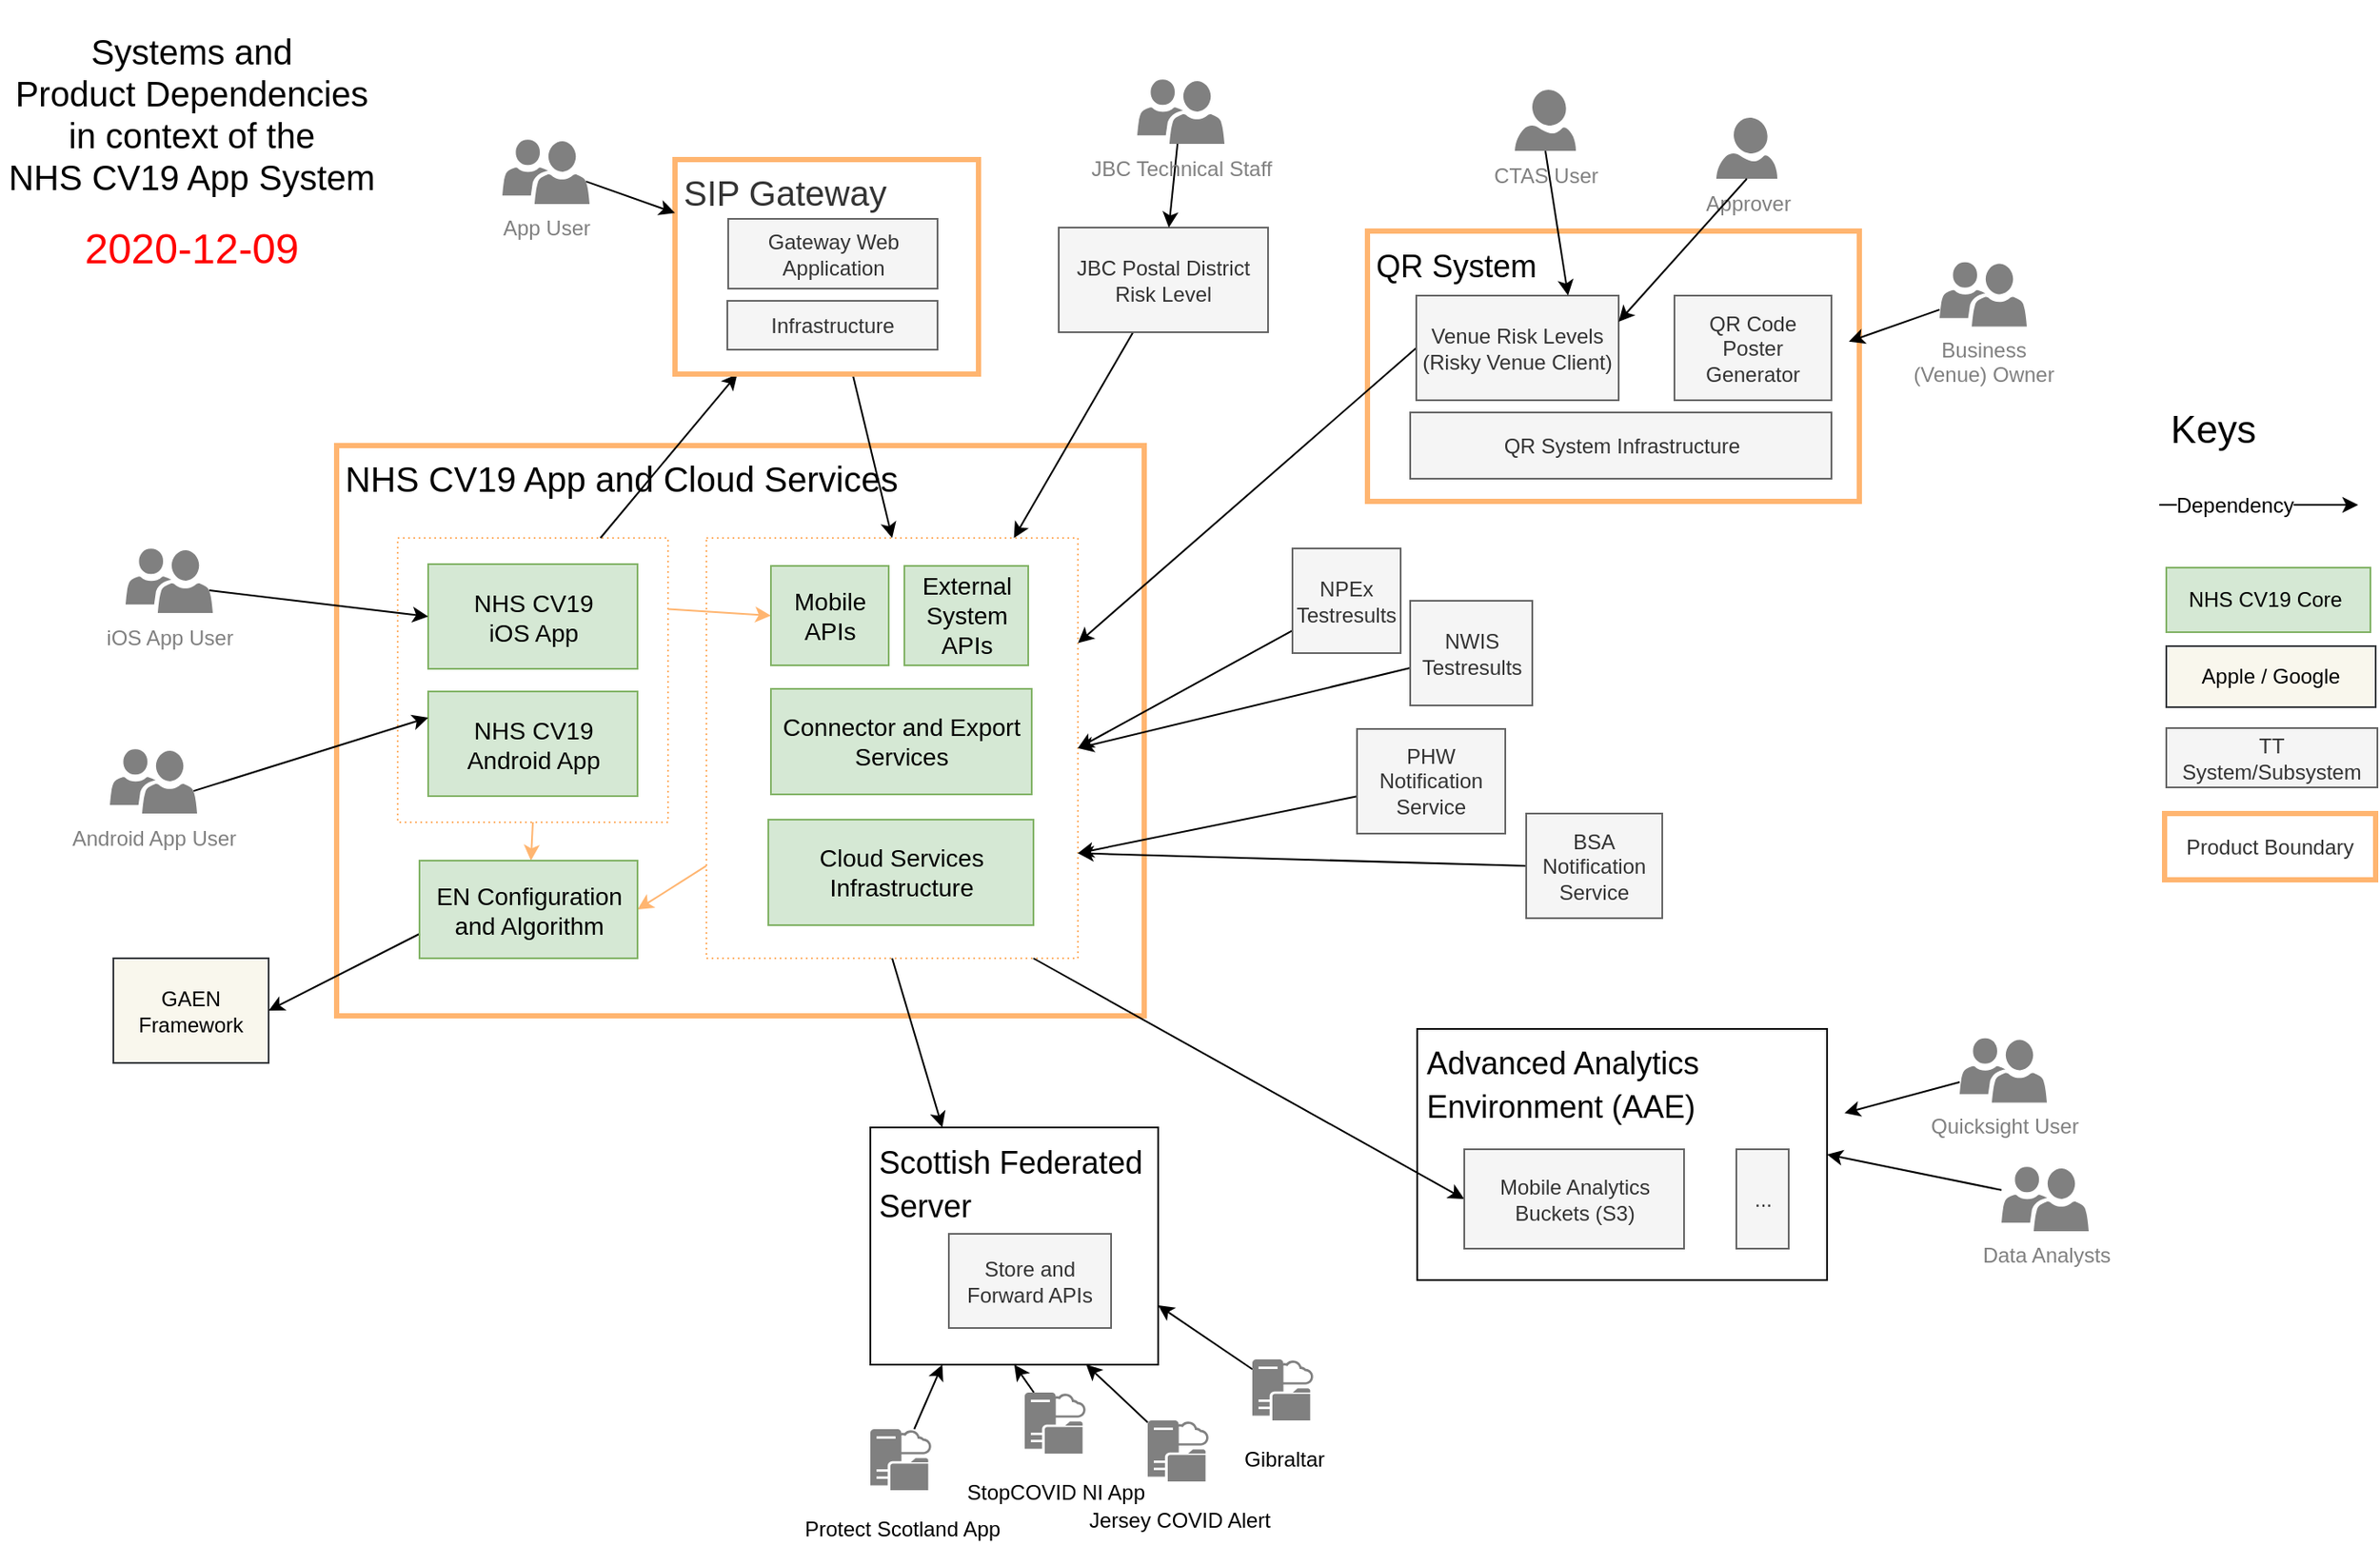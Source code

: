 <mxfile version="14.2.6" type="device" pages="2"><diagram id="gaDYlRPHDyzkGXV9FJb6" name="sys-overview"><mxGraphModel dx="2066" dy="1161" grid="1" gridSize="10" guides="1" tooltips="1" connect="1" arrows="1" fold="1" page="1" pageScale="1" pageWidth="1654" pageHeight="1169" math="0" shadow="0"><root><mxCell id="fodHKlVipyK6UHabS3Oc-0"/><mxCell id="fodHKlVipyK6UHabS3Oc-1" parent="fodHKlVipyK6UHabS3Oc-0"/><mxCell id="fodHKlVipyK6UHabS3Oc-2" value="&lt;span style=&quot;font-size: 20px;&quot;&gt;NHS CV19 App and Cloud Services&lt;/span&gt;" style="rounded=0;whiteSpace=wrap;html=1;fillColor=none;verticalAlign=top;fontSize=20;strokeColor=#FFB570;strokeWidth=3;align=left;spacingLeft=3;" parent="fodHKlVipyK6UHabS3Oc-1" vertex="1"><mxGeometry x="285" y="305.5" width="463" height="327" as="geometry"/></mxCell><mxCell id="fodHKlVipyK6UHabS3Oc-14" value="" style="rounded=0;whiteSpace=wrap;html=1;fontSize=16;fillColor=none;verticalAlign=top;align=center;strokeColor=#FFB570;strokeWidth=1;dashed=1;dashPattern=1 2;" parent="fodHKlVipyK6UHabS3Oc-1" vertex="1"><mxGeometry x="497" y="358.5" width="213" height="241" as="geometry"/></mxCell><mxCell id="fodHKlVipyK6UHabS3Oc-3" value="&lt;font style=&quot;font-size: 18px&quot;&gt;QR System&lt;/font&gt;" style="rounded=0;whiteSpace=wrap;html=1;fillColor=none;verticalAlign=top;fontSize=20;align=left;spacingLeft=3;strokeColor=#FFB570;strokeWidth=3;" parent="fodHKlVipyK6UHabS3Oc-1" vertex="1"><mxGeometry x="876" y="182.5" width="282" height="155" as="geometry"/></mxCell><mxCell id="fodHKlVipyK6UHabS3Oc-4" value="" style="rounded=0;whiteSpace=wrap;html=1;fillColor=none;verticalAlign=top;fontSize=16;strokeColor=#FFB570;strokeWidth=1;dashed=1;dashPattern=1 2;" parent="fodHKlVipyK6UHabS3Oc-1" vertex="1"><mxGeometry x="320" y="358.5" width="155" height="163" as="geometry"/></mxCell><mxCell id="fodHKlVipyK6UHabS3Oc-5" style="rounded=0;orthogonalLoop=1;jettySize=auto;html=1;fontSize=16;entryX=0;entryY=0.5;entryDx=0;entryDy=0;exitX=1;exitY=0.25;exitDx=0;exitDy=0;strokeColor=#FFB570;" parent="fodHKlVipyK6UHabS3Oc-1" source="fodHKlVipyK6UHabS3Oc-4" target="fodHKlVipyK6UHabS3Oc-63" edge="1"><mxGeometry relative="1" as="geometry"/></mxCell><mxCell id="fodHKlVipyK6UHabS3Oc-6" style="edgeStyle=none;rounded=0;orthogonalLoop=1;jettySize=auto;html=1;exitX=0.5;exitY=1;exitDx=0;exitDy=0;strokeColor=#FFB570;" parent="fodHKlVipyK6UHabS3Oc-1" source="fodHKlVipyK6UHabS3Oc-4" target="fodHKlVipyK6UHabS3Oc-10" edge="1"><mxGeometry relative="1" as="geometry"><mxPoint x="450" y="290.5" as="sourcePoint"/></mxGeometry></mxCell><mxCell id="fodHKlVipyK6UHabS3Oc-8" value="NHS CV19 &lt;br style=&quot;font-size: 14px;&quot;&gt;iOS App" style="rounded=0;whiteSpace=wrap;html=1;fillColor=#d5e8d4;strokeColor=#82b366;fontSize=14;" parent="fodHKlVipyK6UHabS3Oc-1" vertex="1"><mxGeometry x="337.5" y="373.5" width="120" height="60" as="geometry"/></mxCell><mxCell id="fodHKlVipyK6UHabS3Oc-9" value="NHS CV19 Android App" style="rounded=0;whiteSpace=wrap;html=1;fillColor=#d5e8d4;strokeColor=#82b366;fontSize=14;" parent="fodHKlVipyK6UHabS3Oc-1" vertex="1"><mxGeometry x="337.5" y="446.5" width="120" height="60" as="geometry"/></mxCell><mxCell id="fodHKlVipyK6UHabS3Oc-11" style="edgeStyle=none;rounded=0;orthogonalLoop=1;jettySize=auto;html=1;entryX=1;entryY=0.5;entryDx=0;entryDy=0;strokeColor=#FFB570;" parent="fodHKlVipyK6UHabS3Oc-1" source="fodHKlVipyK6UHabS3Oc-14" target="fodHKlVipyK6UHabS3Oc-10" edge="1"><mxGeometry relative="1" as="geometry"/></mxCell><mxCell id="fodHKlVipyK6UHabS3Oc-13" style="rounded=0;orthogonalLoop=1;jettySize=auto;html=1;entryX=0;entryY=0.5;entryDx=0;entryDy=0;exitX=0.88;exitY=1;exitDx=0;exitDy=0;exitPerimeter=0;" parent="fodHKlVipyK6UHabS3Oc-1" source="fodHKlVipyK6UHabS3Oc-14" target="fodHKlVipyK6UHabS3Oc-47" edge="1"><mxGeometry relative="1" as="geometry"/></mxCell><mxCell id="fodHKlVipyK6UHabS3Oc-15" value="Cloud Services Infrastructure" style="rounded=0;whiteSpace=wrap;html=1;fillColor=#d5e8d4;strokeColor=#82b366;fontSize=14;" parent="fodHKlVipyK6UHabS3Oc-1" vertex="1"><mxGeometry x="532.5" y="520" width="152" height="60.5" as="geometry"/></mxCell><mxCell id="fodHKlVipyK6UHabS3Oc-16" style="edgeStyle=none;rounded=0;orthogonalLoop=1;jettySize=auto;html=1;entryX=1;entryY=0.25;entryDx=0;entryDy=0;exitX=0;exitY=0.5;exitDx=0;exitDy=0;" parent="fodHKlVipyK6UHabS3Oc-1" source="fodHKlVipyK6UHabS3Oc-17" target="fodHKlVipyK6UHabS3Oc-14" edge="1"><mxGeometry relative="1" as="geometry"/></mxCell><mxCell id="fodHKlVipyK6UHabS3Oc-17" value="Venue Risk Levels (Risky Venue Client)" style="rounded=0;whiteSpace=wrap;html=1;fillColor=#f5f5f5;strokeColor=#666666;fontColor=#333333;" parent="fodHKlVipyK6UHabS3Oc-1" vertex="1"><mxGeometry x="904" y="219.5" width="116" height="60" as="geometry"/></mxCell><mxCell id="fodHKlVipyK6UHabS3Oc-18" style="edgeStyle=none;rounded=0;orthogonalLoop=1;jettySize=auto;html=1;entryX=1;entryY=0.75;entryDx=0;entryDy=0;exitX=0;exitY=0.5;exitDx=0;exitDy=0;" parent="fodHKlVipyK6UHabS3Oc-1" source="fodHKlVipyK6UHabS3Oc-72" target="fodHKlVipyK6UHabS3Oc-14" edge="1"><mxGeometry relative="1" as="geometry"><mxPoint x="859" y="561.585" as="sourcePoint"/></mxGeometry></mxCell><mxCell id="fodHKlVipyK6UHabS3Oc-19" style="edgeStyle=none;rounded=0;orthogonalLoop=1;jettySize=auto;html=1;exitX=0.989;exitY=0.854;exitDx=0;exitDy=0;exitPerimeter=0;" parent="fodHKlVipyK6UHabS3Oc-1" edge="1"><mxGeometry relative="1" as="geometry"><mxPoint x="1330.003" y="339.496" as="sourcePoint"/><mxPoint x="1444" y="339.5" as="targetPoint"/></mxGeometry></mxCell><mxCell id="fodHKlVipyK6UHabS3Oc-20" value="Dependency" style="edgeLabel;html=1;align=center;verticalAlign=middle;resizable=0;points=[];fontSize=12;" parent="fodHKlVipyK6UHabS3Oc-19" vertex="1" connectable="0"><mxGeometry x="-0.246" relative="1" as="geometry"><mxPoint as="offset"/></mxGeometry></mxCell><mxCell id="fodHKlVipyK6UHabS3Oc-21" value="TT System/Subsystem" style="rounded=0;whiteSpace=wrap;html=1;fillColor=#f5f5f5;strokeColor=#666666;fontColor=#333333;" parent="fodHKlVipyK6UHabS3Oc-1" vertex="1"><mxGeometry x="1334" y="467.5" width="121" height="34" as="geometry"/></mxCell><mxCell id="fodHKlVipyK6UHabS3Oc-23" value="Keys" style="text;html=1;strokeColor=none;fillColor=none;align=center;verticalAlign=middle;whiteSpace=wrap;rounded=0;fontSize=22;" parent="fodHKlVipyK6UHabS3Oc-1" vertex="1"><mxGeometry x="1341" y="286.5" width="40" height="20" as="geometry"/></mxCell><mxCell id="fodHKlVipyK6UHabS3Oc-24" style="edgeStyle=none;rounded=0;orthogonalLoop=1;jettySize=auto;html=1;entryX=0;entryY=0.5;entryDx=0;entryDy=0;fontSize=12;exitX=0.96;exitY=0.65;exitDx=0;exitDy=0;exitPerimeter=0;" parent="fodHKlVipyK6UHabS3Oc-1" source="fodHKlVipyK6UHabS3Oc-25" target="fodHKlVipyK6UHabS3Oc-8" edge="1"><mxGeometry relative="1" as="geometry"/></mxCell><mxCell id="fodHKlVipyK6UHabS3Oc-25" value="iOS App User" style="pointerEvents=1;shadow=0;dashed=0;html=1;strokeColor=none;labelPosition=center;verticalLabelPosition=bottom;verticalAlign=top;align=center;shape=mxgraph.mscae.intune.user_group;fontSize=12;fontColor=#808080;fillColor=#808080;" parent="fodHKlVipyK6UHabS3Oc-1" vertex="1"><mxGeometry x="164" y="364.5" width="50" height="37" as="geometry"/></mxCell><mxCell id="fodHKlVipyK6UHabS3Oc-26" style="edgeStyle=none;rounded=0;orthogonalLoop=1;jettySize=auto;html=1;fontSize=12;entryX=0;entryY=0.25;entryDx=0;entryDy=0;exitX=0.96;exitY=0.65;exitDx=0;exitDy=0;exitPerimeter=0;" parent="fodHKlVipyK6UHabS3Oc-1" source="fodHKlVipyK6UHabS3Oc-27" target="fodHKlVipyK6UHabS3Oc-9" edge="1"><mxGeometry relative="1" as="geometry"/></mxCell><mxCell id="fodHKlVipyK6UHabS3Oc-27" value="Android App User" style="pointerEvents=1;shadow=0;dashed=0;html=1;strokeColor=none;labelPosition=center;verticalLabelPosition=bottom;verticalAlign=top;align=center;shape=mxgraph.mscae.intune.user_group;fontSize=12;fontColor=#808080;fillColor=#808080;" parent="fodHKlVipyK6UHabS3Oc-1" vertex="1"><mxGeometry x="155" y="479.5" width="50" height="37" as="geometry"/></mxCell><mxCell id="fodHKlVipyK6UHabS3Oc-28" value="&lt;font style=&quot;font-size: 18px&quot;&gt;Advanced Analytics Environment (AAE)&lt;/font&gt;" style="rounded=0;whiteSpace=wrap;html=1;fillColor=none;strokeColor=#000000;fontColor=#000000;fontSize=20;align=left;verticalAlign=top;spacingLeft=3;" parent="fodHKlVipyK6UHabS3Oc-1" vertex="1"><mxGeometry x="904.5" y="640" width="235" height="144" as="geometry"/></mxCell><mxCell id="fodHKlVipyK6UHabS3Oc-29" value="NHS CV19 Core&amp;nbsp;" style="rounded=0;whiteSpace=wrap;html=1;fillColor=#d5e8d4;strokeColor=#82b366;" parent="fodHKlVipyK6UHabS3Oc-1" vertex="1"><mxGeometry x="1334" y="375.5" width="117" height="37" as="geometry"/></mxCell><mxCell id="fodHKlVipyK6UHabS3Oc-30" value="QR Code Poster Generator" style="rounded=0;whiteSpace=wrap;html=1;fillColor=#f5f5f5;strokeColor=#666666;fontColor=#333333;" parent="fodHKlVipyK6UHabS3Oc-1" vertex="1"><mxGeometry x="1052" y="219.5" width="90" height="60" as="geometry"/></mxCell><mxCell id="fodHKlVipyK6UHabS3Oc-31" value="QR System Infrastructure" style="rounded=0;whiteSpace=wrap;html=1;fillColor=#f5f5f5;strokeColor=#666666;fontColor=#333333;" parent="fodHKlVipyK6UHabS3Oc-1" vertex="1"><mxGeometry x="900.5" y="286.5" width="241.5" height="38" as="geometry"/></mxCell><mxCell id="fodHKlVipyK6UHabS3Oc-35" value="2020-12-09" style="text;html=1;strokeColor=none;fillColor=none;align=center;verticalAlign=middle;whiteSpace=wrap;rounded=0;dashed=1;fontSize=24;fontColor=#FF0000;" parent="fodHKlVipyK6UHabS3Oc-1" vertex="1"><mxGeometry x="136.5" y="182.5" width="130" height="20" as="geometry"/></mxCell><mxCell id="fodHKlVipyK6UHabS3Oc-36" value="Apple / Google" style="rounded=0;whiteSpace=wrap;html=1;fillColor=#f9f7ed;strokeColor=#36393d;" parent="fodHKlVipyK6UHabS3Oc-1" vertex="1"><mxGeometry x="1334" y="420.5" width="120" height="35" as="geometry"/></mxCell><mxCell id="fodHKlVipyK6UHabS3Oc-37" style="rounded=0;orthogonalLoop=1;jettySize=auto;html=1;" parent="fodHKlVipyK6UHabS3Oc-1" source="fodHKlVipyK6UHabS3Oc-38" edge="1"><mxGeometry relative="1" as="geometry"><mxPoint x="1152" y="245.889" as="targetPoint"/></mxGeometry></mxCell><mxCell id="fodHKlVipyK6UHabS3Oc-38" value="Business &lt;br&gt;(Venue) Owner" style="pointerEvents=1;shadow=0;dashed=0;html=1;strokeColor=none;labelPosition=center;verticalLabelPosition=bottom;verticalAlign=top;align=center;shape=mxgraph.mscae.intune.user_group;fontSize=12;fontColor=#808080;fillColor=#808080;" parent="fodHKlVipyK6UHabS3Oc-1" vertex="1"><mxGeometry x="1204" y="200.25" width="50" height="37" as="geometry"/></mxCell><mxCell id="fodHKlVipyK6UHabS3Oc-39" style="edgeStyle=none;rounded=0;orthogonalLoop=1;jettySize=auto;html=1;entryX=0.75;entryY=0;entryDx=0;entryDy=0;exitX=0.5;exitY=1;exitDx=0;exitDy=0;exitPerimeter=0;" parent="fodHKlVipyK6UHabS3Oc-1" source="fodHKlVipyK6UHabS3Oc-41" target="fodHKlVipyK6UHabS3Oc-17" edge="1"><mxGeometry relative="1" as="geometry"><mxPoint x="1111.416" y="158.5" as="sourcePoint"/></mxGeometry></mxCell><mxCell id="fodHKlVipyK6UHabS3Oc-40" value="Approver" style="verticalLabelPosition=bottom;html=1;verticalAlign=top;align=center;strokeColor=none;fillColor=#808080;shape=mxgraph.azure.user;shadow=0;dashed=0;fontColor=#808080;" parent="fodHKlVipyK6UHabS3Oc-1" vertex="1"><mxGeometry x="1076" y="117.5" width="35" height="35" as="geometry"/></mxCell><mxCell id="fodHKlVipyK6UHabS3Oc-41" value="CTAS User" style="verticalLabelPosition=bottom;html=1;verticalAlign=top;align=center;strokeColor=none;fillColor=#808080;shape=mxgraph.azure.user;shadow=0;dashed=0;fontColor=#808080;" parent="fodHKlVipyK6UHabS3Oc-1" vertex="1"><mxGeometry x="960.5" y="101.5" width="35" height="35" as="geometry"/></mxCell><mxCell id="fodHKlVipyK6UHabS3Oc-42" style="edgeStyle=none;rounded=0;orthogonalLoop=1;jettySize=auto;html=1;entryX=1;entryY=0.25;entryDx=0;entryDy=0;exitX=0.5;exitY=1;exitDx=0;exitDy=0;exitPerimeter=0;" parent="fodHKlVipyK6UHabS3Oc-1" source="fodHKlVipyK6UHabS3Oc-40" target="fodHKlVipyK6UHabS3Oc-17" edge="1"><mxGeometry relative="1" as="geometry"><mxPoint x="1059.5" y="165.5" as="sourcePoint"/><mxPoint x="1000" y="229.5" as="targetPoint"/></mxGeometry></mxCell><mxCell id="fodHKlVipyK6UHabS3Oc-43" value="&lt;font style=&quot;font-size: 18px&quot;&gt;Scottish Federated Server&lt;/font&gt;" style="rounded=0;whiteSpace=wrap;html=1;fillColor=none;strokeColor=#000000;fontColor=#000000;fontSize=20;align=left;verticalAlign=top;spacingLeft=3;" parent="fodHKlVipyK6UHabS3Oc-1" vertex="1"><mxGeometry x="591" y="696.5" width="165" height="136" as="geometry"/></mxCell><mxCell id="fodHKlVipyK6UHabS3Oc-44" value="Store and Forward APIs" style="rounded=0;whiteSpace=wrap;html=1;fillColor=#f5f5f5;strokeColor=#666666;fontColor=#333333;" parent="fodHKlVipyK6UHabS3Oc-1" vertex="1"><mxGeometry x="636" y="757.5" width="93" height="54" as="geometry"/></mxCell><mxCell id="fodHKlVipyK6UHabS3Oc-45" style="rounded=0;orthogonalLoop=1;jettySize=auto;html=1;entryX=0.25;entryY=0;entryDx=0;entryDy=0;exitX=0.5;exitY=1;exitDx=0;exitDy=0;" parent="fodHKlVipyK6UHabS3Oc-1" source="fodHKlVipyK6UHabS3Oc-14" target="fodHKlVipyK6UHabS3Oc-43" edge="1"><mxGeometry relative="1" as="geometry"><mxPoint x="591.5" y="513.5" as="sourcePoint"/><mxPoint x="430" y="701.5" as="targetPoint"/></mxGeometry></mxCell><mxCell id="fodHKlVipyK6UHabS3Oc-46" value="Systems and &lt;br&gt;Product Dependencies&lt;br&gt;in context of the &lt;br&gt;NHS CV19 App System" style="text;html=1;strokeColor=none;fillColor=none;align=center;verticalAlign=middle;whiteSpace=wrap;rounded=0;fontSize=20;" parent="fodHKlVipyK6UHabS3Oc-1" vertex="1"><mxGeometry x="92.5" y="50" width="218" height="130.5" as="geometry"/></mxCell><mxCell id="fodHKlVipyK6UHabS3Oc-47" value="Mobile Analytics Buckets (S3)" style="rounded=0;whiteSpace=wrap;html=1;fillColor=#f5f5f5;strokeColor=#666666;fontColor=#333333;" parent="fodHKlVipyK6UHabS3Oc-1" vertex="1"><mxGeometry x="931.5" y="709" width="126" height="57" as="geometry"/></mxCell><mxCell id="fodHKlVipyK6UHabS3Oc-48" style="edgeStyle=none;rounded=0;orthogonalLoop=1;jettySize=auto;html=1;fontSize=20;entryX=1;entryY=0.25;entryDx=0;entryDy=0;" parent="fodHKlVipyK6UHabS3Oc-1" source="fodHKlVipyK6UHabS3Oc-49" edge="1"><mxGeometry relative="1" as="geometry"><mxPoint x="1149.5" y="688.25" as="targetPoint"/></mxGeometry></mxCell><mxCell id="fodHKlVipyK6UHabS3Oc-49" value="Quicksight User" style="pointerEvents=1;shadow=0;dashed=0;html=1;strokeColor=none;labelPosition=center;verticalLabelPosition=bottom;verticalAlign=top;align=center;shape=mxgraph.mscae.intune.user_group;fontSize=12;fontColor=#808080;fillColor=#808080;" parent="fodHKlVipyK6UHabS3Oc-1" vertex="1"><mxGeometry x="1215.5" y="645.25" width="50" height="37" as="geometry"/></mxCell><mxCell id="fodHKlVipyK6UHabS3Oc-50" style="edgeStyle=none;rounded=0;orthogonalLoop=1;jettySize=auto;html=1;entryX=1;entryY=0.5;entryDx=0;entryDy=0;fontSize=20;" parent="fodHKlVipyK6UHabS3Oc-1" source="fodHKlVipyK6UHabS3Oc-51" target="fodHKlVipyK6UHabS3Oc-28" edge="1"><mxGeometry relative="1" as="geometry"><mxPoint x="1150.5" y="725" as="targetPoint"/></mxGeometry></mxCell><mxCell id="fodHKlVipyK6UHabS3Oc-51" value="Data Analysts" style="pointerEvents=1;shadow=0;dashed=0;html=1;strokeColor=none;labelPosition=center;verticalLabelPosition=bottom;verticalAlign=top;align=center;shape=mxgraph.mscae.intune.user_group;fontSize=12;fontColor=#808080;fillColor=#808080;" parent="fodHKlVipyK6UHabS3Oc-1" vertex="1"><mxGeometry x="1239.5" y="719" width="50" height="37" as="geometry"/></mxCell><UserObject label="..." link="https://nhsxcore.atlassian.net/wiki/spaces/CA/pages/32916398/App+System+Analytics" id="fodHKlVipyK6UHabS3Oc-52"><mxCell style="rounded=0;whiteSpace=wrap;html=1;fillColor=#f5f5f5;strokeColor=#666666;fontColor=#333333;" parent="fodHKlVipyK6UHabS3Oc-1" vertex="1"><mxGeometry x="1087.5" y="709" width="30" height="57" as="geometry"/></mxCell></UserObject><mxCell id="fodHKlVipyK6UHabS3Oc-53" style="edgeStyle=none;rounded=0;orthogonalLoop=1;jettySize=auto;html=1;entryX=0.25;entryY=1;entryDx=0;entryDy=0;fontSize=20;" parent="fodHKlVipyK6UHabS3Oc-1" source="fodHKlVipyK6UHabS3Oc-54" target="fodHKlVipyK6UHabS3Oc-43" edge="1"><mxGeometry relative="1" as="geometry"/></mxCell><mxCell id="fodHKlVipyK6UHabS3Oc-54" value="&lt;font style=&quot;font-size: 12px&quot;&gt;Protect Scotland App&lt;/font&gt;" style="pointerEvents=1;shadow=0;dashed=0;html=1;strokeColor=none;labelPosition=center;verticalLabelPosition=bottom;verticalAlign=top;align=center;shape=mxgraph.mscae.system_center.cloud_distribution_point;fontSize=20;fillColor=#808080;" parent="fodHKlVipyK6UHabS3Oc-1" vertex="1"><mxGeometry x="591" y="869.5" width="35" height="35" as="geometry"/></mxCell><mxCell id="fodHKlVipyK6UHabS3Oc-55" style="edgeStyle=none;rounded=0;orthogonalLoop=1;jettySize=auto;html=1;entryX=0.75;entryY=1;entryDx=0;entryDy=0;fontSize=20;" parent="fodHKlVipyK6UHabS3Oc-1" source="fodHKlVipyK6UHabS3Oc-56" target="fodHKlVipyK6UHabS3Oc-43" edge="1"><mxGeometry relative="1" as="geometry"/></mxCell><mxCell id="fodHKlVipyK6UHabS3Oc-56" value="&lt;font style=&quot;font-size: 12px&quot;&gt;Jersey COVID Alert&lt;/font&gt;" style="pointerEvents=1;shadow=0;dashed=0;html=1;strokeColor=none;labelPosition=center;verticalLabelPosition=bottom;verticalAlign=top;align=center;shape=mxgraph.mscae.system_center.cloud_distribution_point;fontSize=20;fillColor=#808080;" parent="fodHKlVipyK6UHabS3Oc-1" vertex="1"><mxGeometry x="750" y="864.5" width="35" height="35" as="geometry"/></mxCell><mxCell id="fodHKlVipyK6UHabS3Oc-57" style="edgeStyle=none;rounded=0;orthogonalLoop=1;jettySize=auto;html=1;entryX=0.5;entryY=1;entryDx=0;entryDy=0;fontSize=20;" parent="fodHKlVipyK6UHabS3Oc-1" source="fodHKlVipyK6UHabS3Oc-58" target="fodHKlVipyK6UHabS3Oc-43" edge="1"><mxGeometry relative="1" as="geometry"/></mxCell><mxCell id="fodHKlVipyK6UHabS3Oc-58" value="&lt;font style=&quot;font-size: 12px&quot;&gt;StopCOVID NI App&lt;/font&gt;" style="pointerEvents=1;shadow=0;dashed=0;html=1;strokeColor=none;labelPosition=center;verticalLabelPosition=bottom;verticalAlign=top;align=center;shape=mxgraph.mscae.system_center.cloud_distribution_point;fontSize=20;fillColor=#808080;" parent="fodHKlVipyK6UHabS3Oc-1" vertex="1"><mxGeometry x="679.5" y="848.5" width="35" height="35" as="geometry"/></mxCell><mxCell id="fodHKlVipyK6UHabS3Oc-59" style="edgeStyle=none;rounded=0;orthogonalLoop=1;jettySize=auto;html=1;entryX=1;entryY=0.75;entryDx=0;entryDy=0;fontSize=20;" parent="fodHKlVipyK6UHabS3Oc-1" source="fodHKlVipyK6UHabS3Oc-60" target="fodHKlVipyK6UHabS3Oc-43" edge="1"><mxGeometry relative="1" as="geometry"/></mxCell><mxCell id="fodHKlVipyK6UHabS3Oc-60" value="&lt;font style=&quot;font-size: 12px&quot;&gt;Gibraltar&lt;/font&gt;" style="pointerEvents=1;shadow=0;dashed=0;html=1;strokeColor=none;labelPosition=center;verticalLabelPosition=bottom;verticalAlign=top;align=center;shape=mxgraph.mscae.system_center.cloud_distribution_point;fontSize=20;fillColor=#808080;" parent="fodHKlVipyK6UHabS3Oc-1" vertex="1"><mxGeometry x="810" y="829.5" width="35" height="35" as="geometry"/></mxCell><mxCell id="fodHKlVipyK6UHabS3Oc-63" value="Mobile APIs" style="rounded=0;whiteSpace=wrap;html=1;fillColor=#d5e8d4;strokeColor=#82b366;fontSize=14;" parent="fodHKlVipyK6UHabS3Oc-1" vertex="1"><mxGeometry x="534" y="374.5" width="67.5" height="57" as="geometry"/></mxCell><mxCell id="fodHKlVipyK6UHabS3Oc-64" value="Connector and Export Services" style="rounded=0;whiteSpace=wrap;html=1;fillColor=#d5e8d4;strokeColor=#82b366;fontSize=14;" parent="fodHKlVipyK6UHabS3Oc-1" vertex="1"><mxGeometry x="534" y="445" width="149.5" height="60.5" as="geometry"/></mxCell><mxCell id="fodHKlVipyK6UHabS3Oc-65" value="External System APIs" style="rounded=0;whiteSpace=wrap;html=1;fillColor=#d5e8d4;strokeColor=#82b366;fontSize=14;" parent="fodHKlVipyK6UHabS3Oc-1" vertex="1"><mxGeometry x="610.5" y="374.5" width="71" height="57" as="geometry"/></mxCell><mxCell id="fodHKlVipyK6UHabS3Oc-66" style="edgeStyle=none;rounded=0;orthogonalLoop=1;jettySize=auto;html=1;" parent="fodHKlVipyK6UHabS3Oc-1" source="fodHKlVipyK6UHabS3Oc-67" target="fodHKlVipyK6UHabS3Oc-14" edge="1"><mxGeometry relative="1" as="geometry"><mxPoint x="686.5" y="313.5" as="targetPoint"/></mxGeometry></mxCell><mxCell id="fodHKlVipyK6UHabS3Oc-67" value="JBC Postal District Risk Level" style="rounded=0;whiteSpace=wrap;html=1;fillColor=#f5f5f5;strokeColor=#666666;fontColor=#333333;" parent="fodHKlVipyK6UHabS3Oc-1" vertex="1"><mxGeometry x="699" y="180.5" width="120" height="60" as="geometry"/></mxCell><mxCell id="fodHKlVipyK6UHabS3Oc-68" style="edgeStyle=none;rounded=0;orthogonalLoop=1;jettySize=auto;html=1;fontSize=20;" parent="fodHKlVipyK6UHabS3Oc-1" source="fodHKlVipyK6UHabS3Oc-69" target="fodHKlVipyK6UHabS3Oc-67" edge="1"><mxGeometry relative="1" as="geometry"/></mxCell><UserObject label="JBC Technical Staff" link="https://nhsxcore.atlassian.net/wiki/spaces/CA/pages/46566521/Runbook+Updating+risk+levels+per+postcode+area+-+automatic+every+two+hours" id="fodHKlVipyK6UHabS3Oc-69"><mxCell style="pointerEvents=1;shadow=0;dashed=0;html=1;strokeColor=none;labelPosition=center;verticalLabelPosition=bottom;verticalAlign=top;align=center;shape=mxgraph.mscae.intune.user_group;fontSize=12;fontColor=#808080;fillColor=#808080;" parent="fodHKlVipyK6UHabS3Oc-1" vertex="1"><mxGeometry x="744" y="95.5" width="50" height="37" as="geometry"/></mxCell></UserObject><mxCell id="fodHKlVipyK6UHabS3Oc-70" style="edgeStyle=none;rounded=0;orthogonalLoop=1;jettySize=auto;html=1;entryX=1;entryY=0.5;entryDx=0;entryDy=0;" parent="fodHKlVipyK6UHabS3Oc-1" source="fodHKlVipyK6UHabS3Oc-71" target="fodHKlVipyK6UHabS3Oc-14" edge="1"><mxGeometry relative="1" as="geometry"><mxPoint x="739" y="456.5" as="targetPoint"/></mxGeometry></mxCell><mxCell id="fodHKlVipyK6UHabS3Oc-71" value="NPEx Testresults" style="rounded=0;whiteSpace=wrap;html=1;fillColor=#f5f5f5;strokeColor=#666666;fontColor=#333333;" parent="fodHKlVipyK6UHabS3Oc-1" vertex="1"><mxGeometry x="833" y="364.5" width="62" height="60" as="geometry"/></mxCell><mxCell id="fodHKlVipyK6UHabS3Oc-72" value="BSA Notification Service" style="rounded=0;whiteSpace=wrap;html=1;fillColor=#f5f5f5;strokeColor=#666666;fontColor=#333333;" parent="fodHKlVipyK6UHabS3Oc-1" vertex="1"><mxGeometry x="967" y="516.5" width="78" height="60" as="geometry"/></mxCell><mxCell id="fodHKlVipyK6UHabS3Oc-73" style="edgeStyle=none;rounded=0;orthogonalLoop=1;jettySize=auto;html=1;entryX=1;entryY=0.5;entryDx=0;entryDy=0;" parent="fodHKlVipyK6UHabS3Oc-1" source="fodHKlVipyK6UHabS3Oc-74" target="fodHKlVipyK6UHabS3Oc-14" edge="1"><mxGeometry relative="1" as="geometry"><mxPoint x="739" y="456.5" as="targetPoint"/></mxGeometry></mxCell><mxCell id="fodHKlVipyK6UHabS3Oc-74" value="NWIS Testresults" style="rounded=0;whiteSpace=wrap;html=1;fillColor=#f5f5f5;strokeColor=#666666;fontColor=#333333;" parent="fodHKlVipyK6UHabS3Oc-1" vertex="1"><mxGeometry x="900.5" y="394.5" width="70" height="60" as="geometry"/></mxCell><mxCell id="fodHKlVipyK6UHabS3Oc-75" style="edgeStyle=none;rounded=0;orthogonalLoop=1;jettySize=auto;html=1;fontSize=12;entryX=1;entryY=0.75;entryDx=0;entryDy=0;" parent="fodHKlVipyK6UHabS3Oc-1" source="fodHKlVipyK6UHabS3Oc-76" target="fodHKlVipyK6UHabS3Oc-14" edge="1"><mxGeometry relative="1" as="geometry"><mxPoint x="739" y="480.898" as="targetPoint"/></mxGeometry></mxCell><mxCell id="fodHKlVipyK6UHabS3Oc-76" value="PHW Notification Service" style="rounded=0;whiteSpace=wrap;html=1;fillColor=#f5f5f5;strokeColor=#666666;fontColor=#333333;" parent="fodHKlVipyK6UHabS3Oc-1" vertex="1"><mxGeometry x="870" y="468" width="85" height="60" as="geometry"/></mxCell><mxCell id="fodHKlVipyK6UHabS3Oc-79" value="Product Boundary" style="rounded=0;whiteSpace=wrap;html=1;fontColor=#333333;strokeColor=#FFB570;strokeWidth=3;fillColor=none;" parent="fodHKlVipyK6UHabS3Oc-1" vertex="1"><mxGeometry x="1333" y="516.5" width="121" height="38" as="geometry"/></mxCell><mxCell id="fodHKlVipyK6UHabS3Oc-80" value="GAEN &lt;br&gt;Framework" style="rounded=0;whiteSpace=wrap;html=1;fillColor=#f9f7ed;strokeColor=#36393d;fontColor=#000000;" parent="fodHKlVipyK6UHabS3Oc-1" vertex="1"><mxGeometry x="157" y="599.5" width="89" height="60" as="geometry"/></mxCell><mxCell id="fodHKlVipyK6UHabS3Oc-81" style="edgeStyle=none;rounded=0;orthogonalLoop=1;jettySize=auto;html=1;fontSize=24;fontColor=#FF0000;entryX=1;entryY=0.5;entryDx=0;entryDy=0;exitX=0;exitY=0.75;exitDx=0;exitDy=0;" parent="fodHKlVipyK6UHabS3Oc-1" source="fodHKlVipyK6UHabS3Oc-10" target="fodHKlVipyK6UHabS3Oc-80" edge="1"><mxGeometry relative="1" as="geometry"><mxPoint x="356.25" y="718.5" as="sourcePoint"/><mxPoint x="393" y="618.5" as="targetPoint"/></mxGeometry></mxCell><mxCell id="fodHKlVipyK6UHabS3Oc-10" value="EN Configuration and Algorithm" style="rounded=0;whiteSpace=wrap;html=1;strokeColor=#82b366;fontSize=14;verticalAlign=middle;fillColor=#d5e8d4;" parent="fodHKlVipyK6UHabS3Oc-1" vertex="1"><mxGeometry x="332.5" y="543.5" width="125" height="56" as="geometry"/></mxCell><mxCell id="QnwSWM_DAazWRKVrqEv1-0" style="rounded=0;orthogonalLoop=1;jettySize=auto;html=1;fontColor=#333333;exitX=0.75;exitY=0;exitDx=0;exitDy=0;" parent="fodHKlVipyK6UHabS3Oc-1" source="fodHKlVipyK6UHabS3Oc-4" target="QnwSWM_DAazWRKVrqEv1-2" edge="1"><mxGeometry relative="1" as="geometry"><mxPoint x="478.75" y="356" as="sourcePoint"/></mxGeometry></mxCell><mxCell id="QnwSWM_DAazWRKVrqEv1-1" style="edgeStyle=none;rounded=0;orthogonalLoop=1;jettySize=auto;html=1;entryX=0.5;entryY=0;entryDx=0;entryDy=0;fontColor=#333333;" parent="fodHKlVipyK6UHabS3Oc-1" source="QnwSWM_DAazWRKVrqEv1-2" target="fodHKlVipyK6UHabS3Oc-14" edge="1"><mxGeometry relative="1" as="geometry"><mxPoint x="646" y="356" as="targetPoint"/></mxGeometry></mxCell><mxCell id="QnwSWM_DAazWRKVrqEv1-2" value="SIP Gateway" style="rounded=0;whiteSpace=wrap;html=1;fontColor=#333333;fontSize=20;verticalAlign=top;align=left;fillColor=none;strokeColor=#FFB570;strokeWidth=3;spacingLeft=3;" parent="fodHKlVipyK6UHabS3Oc-1" vertex="1"><mxGeometry x="479" y="141.5" width="174" height="123" as="geometry"/></mxCell><mxCell id="QnwSWM_DAazWRKVrqEv1-3" value="" style="edgeStyle=none;rounded=0;orthogonalLoop=1;jettySize=auto;html=1;fontSize=20;exitX=0.96;exitY=0.65;exitDx=0;exitDy=0;exitPerimeter=0;" parent="fodHKlVipyK6UHabS3Oc-1" source="QnwSWM_DAazWRKVrqEv1-4" target="QnwSWM_DAazWRKVrqEv1-2" edge="1"><mxGeometry relative="1" as="geometry"><mxPoint x="521.349" y="119.5" as="sourcePoint"/></mxGeometry></mxCell><mxCell id="QnwSWM_DAazWRKVrqEv1-4" value="App User" style="pointerEvents=1;shadow=0;dashed=0;html=1;strokeColor=none;labelPosition=center;verticalLabelPosition=bottom;verticalAlign=top;align=center;shape=mxgraph.mscae.intune.user_group;fontSize=12;fontColor=#808080;fillColor=#808080;" parent="fodHKlVipyK6UHabS3Oc-1" vertex="1"><mxGeometry x="380" y="130" width="50" height="37" as="geometry"/></mxCell><mxCell id="QnwSWM_DAazWRKVrqEv1-5" value="Gateway Web Application" style="rounded=0;whiteSpace=wrap;html=1;fillColor=#f5f5f5;strokeColor=#666666;fontColor=#333333;" parent="fodHKlVipyK6UHabS3Oc-1" vertex="1"><mxGeometry x="509.5" y="175.5" width="120" height="40" as="geometry"/></mxCell><mxCell id="QnwSWM_DAazWRKVrqEv1-6" value="Infrastructure" style="rounded=0;whiteSpace=wrap;html=1;fillColor=#f5f5f5;strokeColor=#666666;fontColor=#333333;" parent="fodHKlVipyK6UHabS3Oc-1" vertex="1"><mxGeometry x="509" y="222.5" width="120.5" height="28" as="geometry"/></mxCell></root></mxGraphModel></diagram><diagram name="sys-arch" id="MIizSha0O3fvtMK0PCOD"><mxGraphModel dx="2866" dy="1961" grid="0" gridSize="10" guides="1" tooltips="1" connect="1" arrows="1" fold="1" page="0" pageScale="1" pageWidth="1654" pageHeight="1169" math="0" shadow="0"><root><mxCell id="kiVt3S2lOiR5hsIp-Kmd-0"/><mxCell id="kiVt3S2lOiR5hsIp-Kmd-1" parent="kiVt3S2lOiR5hsIp-Kmd-0"/><mxCell id="gddFXcormWA68JvpZiPz-0" value="" style="endArrow=none;dashed=1;html=1;strokeWidth=3;strokeColor=#B3B3B3;" parent="kiVt3S2lOiR5hsIp-Kmd-1" edge="1"><mxGeometry width="50" height="50" relative="1" as="geometry"><mxPoint x="-397" y="-344" as="sourcePoint"/><mxPoint x="-397" y="698" as="targetPoint"/></mxGeometry></mxCell><mxCell id="v7NWKqyv9IXQPwMrkkju-1" value="NHS CV19 Cloud&lt;br style=&quot;font-size: 14px&quot;&gt;[AWS Cloud-Native]" style="whiteSpace=wrap;html=1;fontColor=#000000;strokeColor=#000000;align=right;verticalAlign=top;spacingRight=6;spacing=0;fontSize=14;fontStyle=1;spacingTop=5;" parent="kiVt3S2lOiR5hsIp-Kmd-1" vertex="1"><mxGeometry x="135" y="-167.37" width="377" height="1191.37" as="geometry"/></mxCell><mxCell id="eq-pwSev9H0Bq-plpGlM-3" value="&lt;span&gt;&lt;br&gt;&lt;/span&gt;" style="whiteSpace=wrap;html=1;strokeColor=#000000;fontColor=#000000;fontStyle=0;dashed=1;verticalAlign=top;fillColor=none;" parent="kiVt3S2lOiR5hsIp-Kmd-1" vertex="1"><mxGeometry x="792.49" y="204.8" width="285.31" height="165.53" as="geometry"/></mxCell><mxCell id="eq-pwSev9H0Bq-plpGlM-13" value="&lt;span&gt;Citizen Notification&lt;br&gt;&lt;/span&gt;" style="whiteSpace=wrap;html=1;strokeColor=#000000;fontColor=#000000;fontStyle=0;dashed=1;verticalAlign=top;fillColor=none;" parent="kiVt3S2lOiR5hsIp-Kmd-1" vertex="1"><mxGeometry x="827.24" y="639.06" width="198.31" height="98.38" as="geometry"/></mxCell><mxCell id="kiVt3S2lOiR5hsIp-Kmd-3" value="" style="rounded=0;whiteSpace=wrap;html=1;strokeColor=#999999;align=left;fillColor=none;strokeWidth=1;" parent="kiVt3S2lOiR5hsIp-Kmd-1" vertex="1"><mxGeometry x="1181" y="403.56" width="253" height="459.03" as="geometry"/></mxCell><mxCell id="kiVt3S2lOiR5hsIp-Kmd-4" value="" style="endArrow=none;dashed=1;html=1;strokeWidth=3;strokeColor=#B3B3B3;" parent="kiVt3S2lOiR5hsIp-Kmd-1" edge="1"><mxGeometry width="50" height="50" relative="1" as="geometry"><mxPoint x="31" y="925.27" as="sourcePoint"/><mxPoint x="31" y="-321.73" as="targetPoint"/></mxGeometry></mxCell><mxCell id="kiVt3S2lOiR5hsIp-Kmd-5" style="edgeStyle=none;rounded=0;orthogonalLoop=1;jettySize=auto;html=1;exitX=0;exitY=0.5;exitDx=0;exitDy=0;entryX=1;entryY=0.5;entryDx=0;entryDy=0;" parent="kiVt3S2lOiR5hsIp-Kmd-1" source="kiVt3S2lOiR5hsIp-Kmd-7" target="kiVt3S2lOiR5hsIp-Kmd-35" edge="1"><mxGeometry relative="1" as="geometry"/></mxCell><mxCell id="kiVt3S2lOiR5hsIp-Kmd-6" value="if ctaToken received from website:&lt;br&gt;upload&amp;nbsp;test results" style="edgeLabel;html=1;align=center;verticalAlign=middle;resizable=0;points=[];" parent="kiVt3S2lOiR5hsIp-Kmd-5" vertex="1" connectable="0"><mxGeometry x="0.281" relative="1" as="geometry"><mxPoint x="23.72" y="6.0" as="offset"/></mxGeometry></mxCell><mxCell id="kiVt3S2lOiR5hsIp-Kmd-7" value="&lt;span&gt;Virology Test Labs&lt;br&gt;&lt;/span&gt;" style="whiteSpace=wrap;html=1;strokeColor=#000000;fontColor=#000000;fontStyle=0;dashed=1;verticalAlign=top;" parent="kiVt3S2lOiR5hsIp-Kmd-1" vertex="1"><mxGeometry x="755.23" y="512.96" width="233" height="101.14" as="geometry"/></mxCell><mxCell id="kiVt3S2lOiR5hsIp-Kmd-8" value="" style="endArrow=classic;html=1;fontSize=20;fontColor=#B3B3B3;" parent="kiVt3S2lOiR5hsIp-Kmd-1" edge="1"><mxGeometry width="50" height="50" relative="1" as="geometry"><mxPoint x="1201.5" y="446.05" as="sourcePoint"/><mxPoint x="1299.5" y="446.05" as="targetPoint"/></mxGeometry></mxCell><mxCell id="kiVt3S2lOiR5hsIp-Kmd-9" value="dependency" style="edgeLabel;html=1;align=center;verticalAlign=middle;resizable=0;points=[];" parent="kiVt3S2lOiR5hsIp-Kmd-8" vertex="1" connectable="0"><mxGeometry x="-0.807" y="3" relative="1" as="geometry"><mxPoint x="39" y="-7" as="offset"/></mxGeometry></mxCell><mxCell id="kiVt3S2lOiR5hsIp-Kmd-10" value="Keys" style="text;html=1;strokeColor=none;fillColor=none;align=left;verticalAlign=middle;whiteSpace=wrap;rounded=0;fontSize=20;fontColor=#000000;" parent="kiVt3S2lOiR5hsIp-Kmd-1" vertex="1"><mxGeometry x="1183" y="368.51" width="190" height="20" as="geometry"/></mxCell><mxCell id="kiVt3S2lOiR5hsIp-Kmd-12" value="" style="pointerEvents=1;dashed=0;html=1;strokeColor=none;fillColor=#4D4D4D;labelPosition=center;verticalLabelPosition=bottom;verticalAlign=top;outlineConnect=0;align=center;shape=mxgraph.office.devices.laptop;fontColor=#000000;gradientColor=none;" parent="kiVt3S2lOiR5hsIp-Kmd-1" vertex="1"><mxGeometry x="-346" y="854.0" width="40" height="30" as="geometry"/></mxCell><mxCell id="kiVt3S2lOiR5hsIp-Kmd-13" value="England/Wales&lt;br&gt;Data for High-risk &lt;br&gt;Postal Districts" style="whiteSpace=wrap;html=1;strokeColor=#23445d;fontStyle=0;fillColor=#bac8d3;" parent="kiVt3S2lOiR5hsIp-Kmd-1" vertex="1"><mxGeometry x="927.8" y="234.8" width="115" height="46.88" as="geometry"/></mxCell><mxCell id="kiVt3S2lOiR5hsIp-Kmd-15" value="" style="endArrow=none;dashed=1;html=1;strokeWidth=3;strokeColor=#B3B3B3;" parent="kiVt3S2lOiR5hsIp-Kmd-1" edge="1"><mxGeometry width="50" height="50" relative="1" as="geometry"><mxPoint x="616" y="929" as="sourcePoint"/><mxPoint x="616" y="-345.77" as="targetPoint"/></mxGeometry></mxCell><mxCell id="kiVt3S2lOiR5hsIp-Kmd-16" value="Component&lt;br&gt;[Technology]" style="whiteSpace=wrap;html=1;" parent="kiVt3S2lOiR5hsIp-Kmd-1" vertex="1"><mxGeometry x="1200.5" y="522.26" width="100" height="43" as="geometry"/></mxCell><mxCell id="kiVt3S2lOiR5hsIp-Kmd-18" value="APIs and Cloud Services (Backend)" style="text;html=1;strokeColor=none;fillColor=none;align=center;verticalAlign=middle;whiteSpace=wrap;rounded=0;fontSize=27;fontColor=#B3B3B3;" parent="kiVt3S2lOiR5hsIp-Kmd-1" vertex="1"><mxGeometry x="141.16" y="-394" width="265" height="20" as="geometry"/></mxCell><mxCell id="kiVt3S2lOiR5hsIp-Kmd-22" value="&lt;span&gt;NHS CV19 System &lt;br&gt;Operations&amp;nbsp;&lt;br&gt;[AWS, Web]&lt;/span&gt;" style="whiteSpace=wrap;html=1;fontSize=14;fontStyle=1;spacing=0;spacingRight=6;verticalAlign=top;spacingTop=5;align=left;spacingLeft=6;" parent="kiVt3S2lOiR5hsIp-Kmd-1" vertex="1"><mxGeometry x="-264" y="776.54" width="211.81" height="241" as="geometry"/></mxCell><mxCell id="kiVt3S2lOiR5hsIp-Kmd-24" value="Distribution/&lt;br&gt;Diagnosis Key" style="html=1;fontColor=#000000;strokeColor=#0e8088;fillColor=#b0e3e6;labelPosition=right;verticalLabelPosition=middle;align=left;verticalAlign=middle;spacingRight=0;spacingLeft=5;" parent="kiVt3S2lOiR5hsIp-Kmd-1" vertex="1"><mxGeometry x="123.49" y="36.45" width="25.01" height="26.63" as="geometry"/></mxCell><mxCell id="kiVt3S2lOiR5hsIp-Kmd-33" value="order test" style="edgeStyle=none;rounded=0;orthogonalLoop=1;jettySize=auto;html=1;exitX=0;exitY=0.5;exitDx=0;exitDy=0;entryX=1;entryY=0.5;entryDx=0;entryDy=0;" parent="kiVt3S2lOiR5hsIp-Kmd-1" source="kiVt3S2lOiR5hsIp-Kmd-106" target="eq-pwSev9H0Bq-plpGlM-20" edge="1"><mxGeometry relative="1" as="geometry"><mxPoint x="-378.07" y="156.245" as="targetPoint"/></mxGeometry></mxCell><mxCell id="kiVt3S2lOiR5hsIp-Kmd-35" value="Upload/&lt;br&gt;Test Lab Results&lt;br&gt;(v1 &amp;amp; v2)" style="html=1;strokeColor=#0E8088;fillColor=#B0E3E6;labelPosition=left;verticalLabelPosition=middle;align=right;verticalAlign=middle;spacingRight=5;" parent="kiVt3S2lOiR5hsIp-Kmd-1" vertex="1"><mxGeometry x="493.99" y="580.83" width="25" height="25" as="geometry"/></mxCell><mxCell id="kiVt3S2lOiR5hsIp-Kmd-36" style="edgeStyle=none;rounded=0;orthogonalLoop=1;jettySize=auto;html=1;entryX=0;entryY=0.5;entryDx=0;entryDy=0;exitX=1;exitY=0.5;exitDx=0;exitDy=0;" parent="kiVt3S2lOiR5hsIp-Kmd-1" edge="1"><mxGeometry relative="1" as="geometry"><mxPoint x="103.14" y="407.02" as="targetPoint"/></mxGeometry></mxCell><mxCell id="kiVt3S2lOiR5hsIp-Kmd-37" value="send app analytics" style="edgeLabel;html=1;align=center;verticalAlign=middle;resizable=0;points=[];" parent="kiVt3S2lOiR5hsIp-Kmd-36" vertex="1" connectable="0"><mxGeometry x="0.35" relative="1" as="geometry"><mxPoint x="-47.88" y="-9.33" as="offset"/></mxGeometry></mxCell><mxCell id="kiVt3S2lOiR5hsIp-Kmd-38" value="&lt;meta charset=&quot;utf-8&quot;&gt;&lt;span style=&quot;color: rgb(0, 0, 0); font-family: helvetica; font-size: 11px; font-style: normal; font-weight: 400; letter-spacing: normal; text-align: center; text-indent: 0px; text-transform: none; word-spacing: 0px; background-color: rgb(255, 255, 255); display: inline; float: none;&quot;&gt;poll test result&lt;/span&gt;" style="edgeStyle=none;rounded=0;orthogonalLoop=1;jettySize=auto;html=1;exitX=1;exitY=0.5;exitDx=0;exitDy=0;entryX=0;entryY=0.5;entryDx=0;entryDy=0;" parent="kiVt3S2lOiR5hsIp-Kmd-1" edge="1"><mxGeometry relative="1" as="geometry"><mxPoint x="112.67" y="124.705" as="targetPoint"/></mxGeometry></mxCell><mxCell id="kiVt3S2lOiR5hsIp-Kmd-40" value="NHS CV19 App&lt;br style=&quot;font-size: 14px;&quot;&gt;[iOS, Android]" style="whiteSpace=wrap;html=1;fontColor=#000000;strokeColor=#000000;align=left;verticalAlign=top;spacingRight=6;spacing=0;fontSize=14;fontStyle=1;spacingTop=5;spacingLeft=6;" parent="kiVt3S2lOiR5hsIp-Kmd-1" vertex="1"><mxGeometry x="-324" y="-263" width="272" height="961" as="geometry"/></mxCell><mxCell id="kiVt3S2lOiR5hsIp-Kmd-41" value="UK data sources and analytics" style="rounded=0;whiteSpace=wrap;html=1;fillColor=#bac8d3;strokeColor=#23445d;" parent="kiVt3S2lOiR5hsIp-Kmd-1" vertex="1"><mxGeometry x="860.15" y="862.79" width="88" height="60" as="geometry"/></mxCell><mxCell id="kiVt3S2lOiR5hsIp-Kmd-50" value="Organisation" style="whiteSpace=wrap;html=1;rounded=0;strokeColor=#23445d;fillColor=#bac8d3;" parent="kiVt3S2lOiR5hsIp-Kmd-1" vertex="1"><mxGeometry x="1200.5" y="681.59" width="104" height="43" as="geometry"/></mxCell><mxCell id="kiVt3S2lOiR5hsIp-Kmd-51" value="Upload/&lt;br&gt;Postal District Risk Levels" style="html=1;strokeColor=#0E8088;fillColor=#B0E3E6;labelPosition=left;verticalLabelPosition=middle;align=right;verticalAlign=middle;spacingRight=5;" parent="kiVt3S2lOiR5hsIp-Kmd-1" vertex="1"><mxGeometry x="493.99" y="188.31" width="25" height="25" as="geometry"/></mxCell><mxCell id="kiVt3S2lOiR5hsIp-Kmd-54" value="Symptoms Data" style="whiteSpace=wrap;html=1;strokeColor=#0E8088;fillColor=#B0E3E6;labelPosition=left;verticalLabelPosition=middle;align=right;verticalAlign=middle;spacingRight=5;" parent="kiVt3S2lOiR5hsIp-Kmd-1" vertex="1"><mxGeometry x="496.13" y="287.36" width="25" height="25" as="geometry"/></mxCell><mxCell id="_n_Tzm7SmgrRMgYOmNy--3" style="rounded=0;orthogonalLoop=1;jettySize=auto;html=1;entryX=0;entryY=0.5;entryDx=0;entryDy=0;" parent="kiVt3S2lOiR5hsIp-Kmd-1" source="kiVt3S2lOiR5hsIp-Kmd-61" target="2d_QCjYA2E_OFU-nd2_z-1" edge="1"><mxGeometry relative="1" as="geometry"/></mxCell><mxCell id="kiVt3S2lOiR5hsIp-Kmd-61" value="poll&amp;nbsp; configuration" style="whiteSpace=wrap;html=1;fontColor=#000000;strokeColor=#0e8088;fillColor=#b0e3e6;spacingRight=5;labelPosition=left;verticalLabelPosition=middle;align=right;verticalAlign=middle;" parent="kiVt3S2lOiR5hsIp-Kmd-1" vertex="1"><mxGeometry x="-64.85" y="-53.0" width="25" height="25" as="geometry"/></mxCell><mxCell id="kiVt3S2lOiR5hsIp-Kmd-64" value="" style="rounded=0;whiteSpace=wrap;html=1;fontColor=#999999;" parent="kiVt3S2lOiR5hsIp-Kmd-1" vertex="1"><mxGeometry x="1293.5" y="534.26" width="21" height="19" as="geometry"/></mxCell><mxCell id="kiVt3S2lOiR5hsIp-Kmd-65" value="&lt;div&gt;&lt;span&gt;&lt;font color=&quot;#000000&quot; face=&quot;helvetica&quot;&gt;Port &lt;br&gt;(modular point of interaction)&lt;/font&gt;&lt;/span&gt;&lt;/div&gt;" style="text;whiteSpace=wrap;html=1;fontColor=#999999;align=left;" parent="kiVt3S2lOiR5hsIp-Kmd-1" vertex="1"><mxGeometry x="1319.5" y="529.03" width="87" height="42" as="geometry"/></mxCell><mxCell id="kiVt3S2lOiR5hsIp-Kmd-66" value="&lt;span&gt;ConfigStore&lt;br&gt;&lt;/span&gt;" style="whiteSpace=wrap;html=1;strokeColor=#0e8088;fontStyle=0;fillColor=#b0e3e6;labelPosition=right;verticalLabelPosition=middle;align=left;verticalAlign=middle;spacingLeft=5;" parent="kiVt3S2lOiR5hsIp-Kmd-1" vertex="1"><mxGeometry x="120" y="838.1" width="24.84" height="23.42" as="geometry"/></mxCell><mxCell id="kiVt3S2lOiR5hsIp-Kmd-67" value="Exists or implementation&lt;br&gt;in progress" style="whiteSpace=wrap;html=1;fillColor=#b0e3e6;strokeColor=#0e8088;" parent="kiVt3S2lOiR5hsIp-Kmd-1" vertex="1"><mxGeometry x="1200.5" y="600.03" width="88" height="43" as="geometry"/></mxCell><mxCell id="kiVt3S2lOiR5hsIp-Kmd-68" value="&lt;font color=&quot;#000000&quot;&gt;Sys Admin&lt;/font&gt;" style="pointerEvents=1;shadow=0;dashed=0;html=1;strokeColor=#314354;labelPosition=center;verticalLabelPosition=bottom;verticalAlign=top;align=center;fillColor=#647687;shape=mxgraph.mscae.intune.user_group;fontColor=#ffffff;" parent="kiVt3S2lOiR5hsIp-Kmd-1" vertex="1"><mxGeometry x="-355" y="907.92" width="50" height="36.89" as="geometry"/></mxCell><mxCell id="kiVt3S2lOiR5hsIp-Kmd-69" style="edgeStyle=none;rounded=0;orthogonalLoop=1;jettySize=auto;html=1;entryX=0;entryY=0.5;entryDx=0;entryDy=0;exitX=1;exitY=0.5;exitDx=0;exitDy=0;" parent="kiVt3S2lOiR5hsIp-Kmd-1" source="v7NWKqyv9IXQPwMrkkju-6" target="kiVt3S2lOiR5hsIp-Kmd-66" edge="1"><mxGeometry relative="1" as="geometry"><mxPoint x="-190" y="867.15" as="sourcePoint"/><mxPoint x="93" y="851.15" as="targetPoint"/></mxGeometry></mxCell><mxCell id="kiVt3S2lOiR5hsIp-Kmd-70" value="switch &lt;br&gt;circuit breaker" style="edgeLabel;html=1;align=center;verticalAlign=middle;resizable=0;points=[];" parent="kiVt3S2lOiR5hsIp-Kmd-69" vertex="1" connectable="0"><mxGeometry x="-0.14" relative="1" as="geometry"><mxPoint x="-4.38" y="-12.45" as="offset"/></mxGeometry></mxCell><mxCell id="kiVt3S2lOiR5hsIp-Kmd-71" value="enter &lt;br&gt;test code" style="edgeStyle=none;rounded=0;orthogonalLoop=1;jettySize=auto;html=1;entryX=0;entryY=0.5;entryDx=0;entryDy=0;exitX=0.87;exitY=0.65;exitDx=0;exitDy=0;exitPerimeter=0;" parent="kiVt3S2lOiR5hsIp-Kmd-1" source="gddFXcormWA68JvpZiPz-38" target="kiVt3S2lOiR5hsIp-Kmd-131" edge="1"><mxGeometry relative="1" as="geometry"/></mxCell><mxCell id="kiVt3S2lOiR5hsIp-Kmd-72" value="check-in to venue" style="edgeStyle=none;rounded=0;orthogonalLoop=1;jettySize=auto;html=1;entryX=0;entryY=0.75;entryDx=0;entryDy=0;exitX=0.87;exitY=0.65;exitDx=0;exitDy=0;exitPerimeter=0;" parent="kiVt3S2lOiR5hsIp-Kmd-1" source="gddFXcormWA68JvpZiPz-11" target="kiVt3S2lOiR5hsIp-Kmd-92" edge="1"><mxGeometry relative="1" as="geometry"/></mxCell><mxCell id="kiVt3S2lOiR5hsIp-Kmd-77" style="edgeStyle=none;rounded=0;orthogonalLoop=1;jettySize=auto;html=1;" parent="kiVt3S2lOiR5hsIp-Kmd-1" source="kiVt3S2lOiR5hsIp-Kmd-79" target="kiVt3S2lOiR5hsIp-Kmd-82" edge="1"><mxGeometry relative="1" as="geometry"><mxPoint x="801.33" y="81.3" as="targetPoint"/></mxGeometry></mxCell><mxCell id="kiVt3S2lOiR5hsIp-Kmd-78" value="provides IDs from&lt;br&gt;generated posters" style="edgeLabel;html=1;align=center;verticalAlign=middle;resizable=0;points=[];" parent="kiVt3S2lOiR5hsIp-Kmd-77" vertex="1" connectable="0"><mxGeometry x="0.055" y="2" relative="1" as="geometry"><mxPoint as="offset"/></mxGeometry></mxCell><mxCell id="kiVt3S2lOiR5hsIp-Kmd-79" value="&lt;span&gt;QR Code &lt;br&gt;Poster Generator&lt;br&gt;[Web Application]&lt;br&gt;&lt;/span&gt;" style="whiteSpace=wrap;html=1;strokeColor=#0e8088;fontStyle=0;fillColor=#b0e3e6;" parent="kiVt3S2lOiR5hsIp-Kmd-1" vertex="1"><mxGeometry x="907.13" y="36.82" width="104.11" height="93.84" as="geometry"/></mxCell><mxCell id="kiVt3S2lOiR5hsIp-Kmd-80" value="Upload/&lt;br&gt;Identified Risk Venues" style="html=1;fillColor=#B0E3E6;strokeColor=#0E8088;labelPosition=left;verticalLabelPosition=middle;align=right;verticalAlign=middle;spacingRight=5;" parent="kiVt3S2lOiR5hsIp-Kmd-1" vertex="1"><mxGeometry x="496.13" y="65.91" width="25" height="25" as="geometry"/></mxCell><mxCell id="kiVt3S2lOiR5hsIp-Kmd-82" value="&lt;span&gt;England/Wales&lt;br&gt;RiskVenues&lt;br&gt;&lt;/span&gt;" style="whiteSpace=wrap;html=1;fontStyle=0;fillColor=#b0e3e6;strokeColor=#0e8088;" parent="kiVt3S2lOiR5hsIp-Kmd-1" vertex="1"><mxGeometry x="667.13" y="48.28" width="97.84" height="50" as="geometry"/></mxCell><mxCell id="kiVt3S2lOiR5hsIp-Kmd-83" value="App Analytics Environment AAE" style="whiteSpace=wrap;html=1;strokeColor=#0e8088;fontStyle=0;fillColor=#b0e3e6;" parent="kiVt3S2lOiR5hsIp-Kmd-1" vertex="1"><mxGeometry x="748.15" y="876.73" width="119.68" height="57.31" as="geometry"/></mxCell><mxCell id="kiVt3S2lOiR5hsIp-Kmd-86" style="edgeStyle=none;rounded=0;orthogonalLoop=1;jettySize=auto;html=1;exitX=1;exitY=0.5;exitDx=0;exitDy=0;fontColor=#000000;entryX=0;entryY=0.5;entryDx=0;entryDy=0;" parent="kiVt3S2lOiR5hsIp-Kmd-1" source="gddFXcormWA68JvpZiPz-15" target="kiVt3S2lOiR5hsIp-Kmd-83" edge="1"><mxGeometry relative="1" as="geometry"><mxPoint x="767.44" y="1063.425" as="sourcePoint"/><mxPoint x="620.44" y="1049.82" as="targetPoint"/></mxGeometry></mxCell><mxCell id="kiVt3S2lOiR5hsIp-Kmd-87" value="&lt;font color=&quot;#000000&quot;&gt;send mobile analytics, &lt;br&gt;[parquet files&lt;/font&gt;&lt;font color=&quot;#000000&quot;&gt;&amp;nbsp;~every 10min]&lt;br&gt;[JSON files ~immediate]&lt;br&gt;&lt;/font&gt;" style="edgeLabel;html=1;align=center;verticalAlign=middle;resizable=0;points=[];fontColor=#999999;" parent="kiVt3S2lOiR5hsIp-Kmd-86" vertex="1" connectable="0"><mxGeometry x="-0.02" y="-1" relative="1" as="geometry"><mxPoint x="-9.28" y="0.96" as="offset"/></mxGeometry></mxCell><mxCell id="kiVt3S2lOiR5hsIp-Kmd-90" value="UK QR Code System&lt;br&gt;(based on customised&amp;nbsp; NZ system)" style="rounded=0;whiteSpace=wrap;html=1;fillColor=#bac8d3;strokeColor=#23445d;" parent="kiVt3S2lOiR5hsIp-Kmd-1" vertex="1"><mxGeometry x="1003.0" y="97.92" width="132.37" height="66.23" as="geometry"/></mxCell><mxCell id="kiVt3S2lOiR5hsIp-Kmd-91" value="scan venue poster" style="rounded=0;orthogonalLoop=1;jettySize=auto;html=1;entryX=1;entryY=0.5;entryDx=0;entryDy=0;" parent="kiVt3S2lOiR5hsIp-Kmd-1" source="kiVt3S2lOiR5hsIp-Kmd-92" target="kiVt3S2lOiR5hsIp-Kmd-108" edge="1"><mxGeometry relative="1" as="geometry"><mxPoint x="-403.39" y="93.155" as="targetPoint"/></mxGeometry></mxCell><mxCell id="kiVt3S2lOiR5hsIp-Kmd-92" value="" style="rounded=0;whiteSpace=wrap;html=1;fillColor=#b0e3e6;strokeColor=#0e8088;" parent="kiVt3S2lOiR5hsIp-Kmd-1" vertex="1"><mxGeometry x="-335.5" y="-62.54" width="25" height="25" as="geometry"/></mxCell><mxCell id="kiVt3S2lOiR5hsIp-Kmd-93" value="&lt;font color=&quot;#000000&quot;&gt;App Admin&lt;/font&gt;" style="pointerEvents=1;shadow=0;dashed=0;html=1;labelPosition=center;verticalLabelPosition=bottom;verticalAlign=top;align=center;fillColor=#647687;shape=mxgraph.mscae.intune.user_group;fontColor=#ffffff;strokeColor=#314354;" parent="kiVt3S2lOiR5hsIp-Kmd-1" vertex="1"><mxGeometry x="-445.25" y="879.92" width="50" height="37" as="geometry"/></mxCell><mxCell id="kiVt3S2lOiR5hsIp-Kmd-94" value="requirement process for &lt;br&gt;getting data and links" style="edgeStyle=none;rounded=0;orthogonalLoop=1;jettySize=auto;html=1;entryX=1;entryY=0.5;entryDx=0;entryDy=0;exitX=0;exitY=0.5;exitDx=0;exitDy=0;endArrow=none;endFill=0;startArrow=classic;startFill=1;" parent="kiVt3S2lOiR5hsIp-Kmd-1" source="eq-pwSev9H0Bq-plpGlM-3" target="kiVt3S2lOiR5hsIp-Kmd-54" edge="1"><mxGeometry relative="1" as="geometry"><mxPoint x="706.29" y="302.96" as="sourcePoint"/><mxPoint x="727.31" y="322.66" as="targetPoint"/></mxGeometry></mxCell><mxCell id="kiVt3S2lOiR5hsIp-Kmd-95" style="edgeStyle=none;rounded=0;orthogonalLoop=1;jettySize=auto;html=1;endArrow=classic;endFill=1;startArrow=none;startFill=0;entryX=0;entryY=0.5;entryDx=0;entryDy=0;exitX=1;exitY=0.5;exitDx=0;exitDy=0;" parent="kiVt3S2lOiR5hsIp-Kmd-1" target="kiVt3S2lOiR5hsIp-Kmd-13" edge="1"><mxGeometry relative="1" as="geometry"><mxPoint x="781.27" y="208.18" as="targetPoint"/><mxPoint x="766.64" y="203.8" as="sourcePoint"/></mxGeometry></mxCell><mxCell id="kiVt3S2lOiR5hsIp-Kmd-96" value="operations process, &lt;br&gt;get list of high-risk &lt;br&gt;postal districts" style="edgeLabel;html=1;align=center;verticalAlign=middle;resizable=0;points=[];" parent="kiVt3S2lOiR5hsIp-Kmd-95" vertex="1" connectable="0"><mxGeometry x="0.078" y="1" relative="1" as="geometry"><mxPoint as="offset"/></mxGeometry></mxCell><mxCell id="kiVt3S2lOiR5hsIp-Kmd-97" value="England Test Database&lt;br&gt;[NPEx]" style="whiteSpace=wrap;html=1;fontStyle=0;fillColor=#b0e3e6;strokeColor=#0E8088;" parent="kiVt3S2lOiR5hsIp-Kmd-1" vertex="1"><mxGeometry x="776.56" y="542.87" width="83.34" height="50" as="geometry"/></mxCell><mxCell id="kiVt3S2lOiR5hsIp-Kmd-98" value="NHS Wales Integration&lt;br&gt;[Fiorano]" style="whiteSpace=wrap;html=1;fontColor=#000000;fontStyle=0;fillColor=#B0E3E6;strokeColor=#0E8088;" parent="kiVt3S2lOiR5hsIp-Kmd-1" vertex="1"><mxGeometry x="880.55" y="542.87" width="83.34" height="50" as="geometry"/></mxCell><mxCell id="kiVt3S2lOiR5hsIp-Kmd-99" value="cta" style="edgeStyle=none;rounded=0;orthogonalLoop=1;jettySize=auto;html=1;entryX=0.5;entryY=0;entryDx=0;entryDy=0;" parent="kiVt3S2lOiR5hsIp-Kmd-1" source="kiVt3S2lOiR5hsIp-Kmd-100" target="kiVt3S2lOiR5hsIp-Kmd-7" edge="1"><mxGeometry relative="1" as="geometry"/></mxCell><mxCell id="kiVt3S2lOiR5hsIp-Kmd-104" value="Public Health England (PHE), JBC" style="rounded=0;whiteSpace=wrap;html=1;fillColor=#bac8d3;strokeColor=#23445d;" parent="kiVt3S2lOiR5hsIp-Kmd-1" vertex="1"><mxGeometry x="876.14" y="290.23" width="82" height="56" as="geometry"/></mxCell><mxCell id="kiVt3S2lOiR5hsIp-Kmd-105" value="Planned" style="whiteSpace=wrap;html=1;" parent="kiVt3S2lOiR5hsIp-Kmd-1" vertex="1"><mxGeometry x="1297.5" y="600.03" width="59" height="43" as="geometry"/></mxCell><mxCell id="kiVt3S2lOiR5hsIp-Kmd-106" value="" style="rounded=0;whiteSpace=wrap;html=1;fillColor=#b0e3e6;strokeColor=#0e8088;" parent="kiVt3S2lOiR5hsIp-Kmd-1" vertex="1"><mxGeometry x="-335.5" y="203.37" width="25" height="25" as="geometry"/></mxCell><mxCell id="kiVt3S2lOiR5hsIp-Kmd-108" value="&lt;span&gt;Venue &lt;br&gt;QR Code &lt;br&gt;Poster&lt;br&gt;&lt;/span&gt;" style="whiteSpace=wrap;html=1;verticalAlign=middle;fillColor=#ffe6cc;strokeColor=#d79b00;" parent="kiVt3S2lOiR5hsIp-Kmd-1" vertex="1"><mxGeometry x="-560" y="-137.85" width="78.61" height="54.62" as="geometry"/></mxCell><mxCell id="kiVt3S2lOiR5hsIp-Kmd-117" style="edgeStyle=none;rounded=0;orthogonalLoop=1;jettySize=auto;html=1;entryX=1;entryY=0.5;entryDx=0;entryDy=0;endArrow=none;endFill=0;startArrow=classic;startFill=1;exitX=0;exitY=0.5;exitDx=0;exitDy=0;" parent="kiVt3S2lOiR5hsIp-Kmd-1" source="onJceIhS_v7Q1VFYmYFt-3" target="gddFXcormWA68JvpZiPz-1" edge="1"><mxGeometry relative="1" as="geometry"><mxPoint x="819.68" y="446.76" as="sourcePoint"/><mxPoint x="816.83" y="997.5" as="targetPoint"/></mxGeometry></mxCell><mxCell id="gddFXcormWA68JvpZiPz-3" value="requirement process: &lt;br&gt;get website URL" style="edgeLabel;html=1;align=center;verticalAlign=middle;resizable=0;points=[];" parent="kiVt3S2lOiR5hsIp-Kmd-117" vertex="1" connectable="0"><mxGeometry x="-0.221" y="5" relative="1" as="geometry"><mxPoint x="-17.47" y="-0.59" as="offset"/></mxGeometry></mxCell><mxCell id="kiVt3S2lOiR5hsIp-Kmd-120" value="" style="endArrow=none;dashed=1;html=1;strokeWidth=3;strokeColor=#B3B3B3;" parent="kiVt3S2lOiR5hsIp-Kmd-1" edge="1"><mxGeometry width="50" height="50" relative="1" as="geometry"><mxPoint x="27" y="729" as="sourcePoint"/><mxPoint x="-786" y="729" as="targetPoint"/></mxGeometry></mxCell><mxCell id="kiVt3S2lOiR5hsIp-Kmd-121" value="Operations" style="text;html=1;strokeColor=none;fillColor=none;align=left;verticalAlign=middle;whiteSpace=wrap;rounded=0;fontSize=27;fontColor=#B3B3B3;" parent="kiVt3S2lOiR5hsIp-Kmd-1" vertex="1"><mxGeometry x="-733.88" y="759.55" width="408.25" height="20" as="geometry"/></mxCell><mxCell id="kiVt3S2lOiR5hsIp-Kmd-123" value="&lt;span&gt;Mail/SMS with virology test result code&lt;br&gt;&lt;/span&gt;" style="whiteSpace=wrap;html=1;strokeColor=#d79b00;fontColor=#000000;verticalAlign=middle;fillColor=#ffe6cc;" parent="kiVt3S2lOiR5hsIp-Kmd-1" vertex="1"><mxGeometry x="-579.5" y="433.48" width="92.5" height="55.75" as="geometry"/></mxCell><mxCell id="kiVt3S2lOiR5hsIp-Kmd-128" value="Upload/&lt;br&gt;TokenAPI&lt;br&gt;(v1 &amp;amp; v2)" style="whiteSpace=wrap;html=1;strokeColor=#0E8088;fillColor=#B0E3E6;labelPosition=left;verticalLabelPosition=middle;align=right;verticalAlign=middle;spacingRight=5;" parent="kiVt3S2lOiR5hsIp-Kmd-1" vertex="1"><mxGeometry x="494.84" y="650.35" width="25" height="25" as="geometry"/></mxCell><mxCell id="kiVt3S2lOiR5hsIp-Kmd-129" value="get order URL&amp;nbsp;&lt;br&gt;and tokens" style="edgeStyle=none;rounded=0;orthogonalLoop=1;jettySize=auto;html=1;exitX=1;exitY=0.5;exitDx=0;exitDy=0;entryX=0;entryY=0.25;entryDx=0;entryDy=0;" parent="kiVt3S2lOiR5hsIp-Kmd-1" edge="1"><mxGeometry x="-0.196" y="3" relative="1" as="geometry"><mxPoint as="offset"/><mxPoint x="112.67" y="115.558" as="targetPoint"/></mxGeometry></mxCell><mxCell id="kiVt3S2lOiR5hsIp-Kmd-131" value="" style="rounded=0;whiteSpace=wrap;html=1;fillColor=#b0e3e6;strokeColor=#0e8088;" parent="kiVt3S2lOiR5hsIp-Kmd-1" vertex="1"><mxGeometry x="-335.5" y="422.14" width="25" height="25" as="geometry"/></mxCell><mxCell id="kiVt3S2lOiR5hsIp-Kmd-132" value="England (BSA),&amp;nbsp;Wales (PHW)" style="rounded=0;whiteSpace=wrap;html=1;fillColor=#bac8d3;strokeColor=#23445d;" parent="kiVt3S2lOiR5hsIp-Kmd-1" vertex="1"><mxGeometry x="-642.5" y="461.4" width="81" height="51.56" as="geometry"/></mxCell><mxCell id="kiVt3S2lOiR5hsIp-Kmd-133" style="rounded=0;orthogonalLoop=1;jettySize=auto;html=1;exitX=0;exitY=0.5;exitDx=0;exitDy=0;" parent="kiVt3S2lOiR5hsIp-Kmd-1" source="eq-pwSev9H0Bq-plpGlM-13" target="kiVt3S2lOiR5hsIp-Kmd-128" edge="1"><mxGeometry relative="1" as="geometry"/></mxCell><mxCell id="kiVt3S2lOiR5hsIp-Kmd-134" value="if ctaToken NOT received from website&lt;br&gt;upload test results &amp;amp; &lt;br&gt;create test result token&lt;br&gt;&amp;nbsp;for sending sms/mail" style="edgeLabel;html=1;align=center;verticalAlign=middle;resizable=0;points=[];" parent="kiVt3S2lOiR5hsIp-Kmd-133" vertex="1" connectable="0"><mxGeometry x="0.07" y="-1" relative="1" as="geometry"><mxPoint x="32.94" y="8.2" as="offset"/></mxGeometry></mxCell><mxCell id="kiVt3S2lOiR5hsIp-Kmd-137" value="PHW Token Retrieval" style="whiteSpace=wrap;html=1;fillColor=#B0E3E6;strokeColor=#0E8088;" parent="kiVt3S2lOiR5hsIp-Kmd-1" vertex="1"><mxGeometry x="929.55" y="666.44" width="76.55" height="53" as="geometry"/></mxCell><mxCell id="kiVt3S2lOiR5hsIp-Kmd-139" value="England and Wales&lt;br&gt;Businesses" style="rounded=0;whiteSpace=wrap;html=1;fillColor=#bac8d3;strokeColor=#23445d;" parent="kiVt3S2lOiR5hsIp-Kmd-1" vertex="1"><mxGeometry x="-632" y="-99.02" width="85" height="55.55" as="geometry"/></mxCell><mxCell id="kiVt3S2lOiR5hsIp-Kmd-140" value="UK &lt;br&gt;Virology Test Booking Services" style="rounded=0;whiteSpace=wrap;html=1;fillColor=#bac8d3;strokeColor=#23445d;" parent="kiVt3S2lOiR5hsIp-Kmd-1" vertex="1"><mxGeometry x="-667.5" y="177.48" width="103.25" height="53.89" as="geometry"/></mxCell><mxCell id="kiVt3S2lOiR5hsIp-Kmd-154" value="2021-01-21" style="text;html=1;strokeColor=none;fillColor=none;align=center;verticalAlign=middle;whiteSpace=wrap;rounded=0;fontSize=24;fontColor=#FF0000;" parent="kiVt3S2lOiR5hsIp-Kmd-1" vertex="1"><mxGeometry x="1065" y="316" width="349.68" height="20" as="geometry"/></mxCell><mxCell id="kiVt3S2lOiR5hsIp-Kmd-155" value="BSA" style="whiteSpace=wrap;html=1;fillColor=#B0E3E6;strokeColor=#0E8088;" parent="kiVt3S2lOiR5hsIp-Kmd-1" vertex="1"><mxGeometry x="841.76" y="666.44" width="68.79" height="40" as="geometry"/></mxCell><mxCell id="kiVt3S2lOiR5hsIp-Kmd-156" value="NWIS" style="rounded=0;whiteSpace=wrap;html=1;fillColor=#bac8d3;strokeColor=#23445d;" parent="kiVt3S2lOiR5hsIp-Kmd-1" vertex="1"><mxGeometry x="973.55" y="731.54" width="62" height="31.38" as="geometry"/></mxCell><mxCell id="kiVt3S2lOiR5hsIp-Kmd-163" style="edgeStyle=none;rounded=0;orthogonalLoop=1;jettySize=auto;html=1;exitX=0;exitY=0.5;exitDx=0;exitDy=0;entryX=1;entryY=0.5;entryDx=0;entryDy=0;" parent="kiVt3S2lOiR5hsIp-Kmd-1" source="kiVt3S2lOiR5hsIp-Kmd-82" target="kiVt3S2lOiR5hsIp-Kmd-80" edge="1"><mxGeometry relative="1" as="geometry"><mxPoint x="1042.64" y="159.51" as="targetPoint"/></mxGeometry></mxCell><mxCell id="kiVt3S2lOiR5hsIp-Kmd-164" value="list of risk venues&lt;br&gt;[https text/csv]" style="edgeLabel;html=1;align=center;verticalAlign=middle;resizable=0;points=[];" parent="kiVt3S2lOiR5hsIp-Kmd-163" vertex="1" connectable="0"><mxGeometry x="0.078" y="1" relative="1" as="geometry"><mxPoint x="11.11" y="3.45" as="offset"/></mxGeometry></mxCell><mxCell id="obj5qkunVQzRYrQUTyJ8-7" value="NWIS" style="rounded=0;whiteSpace=wrap;html=1;fillColor=#bac8d3;strokeColor=#23445d;" parent="kiVt3S2lOiR5hsIp-Kmd-1" vertex="1"><mxGeometry x="955.3" y="519.77" width="62" height="39.24" as="geometry"/></mxCell><mxCell id="eq-pwSev9H0Bq-plpGlM-1" value="Policy and &lt;br&gt;Strategy" style="rounded=0;whiteSpace=wrap;html=1;fillColor=#bac8d3;strokeColor=#23445d;" parent="kiVt3S2lOiR5hsIp-Kmd-1" vertex="1"><mxGeometry x="964.43" y="312.62" width="97" height="47.63" as="geometry"/></mxCell><mxCell id="eq-pwSev9H0Bq-plpGlM-2" value="Public Health Wales" style="rounded=0;whiteSpace=wrap;html=1;fillColor=#bac8d3;strokeColor=#23445d;" parent="kiVt3S2lOiR5hsIp-Kmd-1" vertex="1"><mxGeometry x="818.49" y="309.23" width="64" height="43.84" as="geometry"/></mxCell><mxCell id="eq-pwSev9H0Bq-plpGlM-10" value="" style="ellipse;shape=cloud;whiteSpace=wrap;html=1;fillColor=#bac8d3;strokeWidth=2;strokeColor=#23445d;" parent="kiVt3S2lOiR5hsIp-Kmd-1" vertex="1"><mxGeometry x="93" y="-334" width="64" height="41" as="geometry"/></mxCell><mxCell id="eq-pwSev9H0Bq-plpGlM-11" value="for mobile app and external data sources and systems" style="text;html=1;strokeColor=none;fillColor=none;align=left;verticalAlign=middle;whiteSpace=wrap;rounded=0;fontSize=20;fontColor=#B3B3B3;" parent="kiVt3S2lOiR5hsIp-Kmd-1" vertex="1"><mxGeometry x="184.36" y="-326" width="269.64" height="20" as="geometry"/></mxCell><mxCell id="eq-pwSev9H0Bq-plpGlM-14" value="Store and Forward Server" style="whiteSpace=wrap;html=1;align=center;strokeColor=#0E8088;fillColor=#B0E3E6;spacingRight=5;" parent="kiVt3S2lOiR5hsIp-Kmd-1" vertex="1"><mxGeometry x="676" y="-114.86" width="88" height="79" as="geometry"/></mxCell><mxCell id="eq-pwSev9H0Bq-plpGlM-18" value="&lt;span&gt;Group&lt;br&gt;&lt;/span&gt;" style="whiteSpace=wrap;html=1;strokeColor=#000000;fontColor=#000000;fontStyle=0;dashed=1;verticalAlign=top;" parent="kiVt3S2lOiR5hsIp-Kmd-1" vertex="1"><mxGeometry x="1200.5" y="739.59" width="106.43" height="36" as="geometry"/></mxCell><mxCell id="eq-pwSev9H0Bq-plpGlM-19" value="Object" style="whiteSpace=wrap;html=1;fillColor=#ffe6cc;strokeColor=#d79b00;" parent="kiVt3S2lOiR5hsIp-Kmd-1" vertex="1"><mxGeometry x="1201.21" y="790.59" width="105" height="36.97" as="geometry"/></mxCell><mxCell id="eq-pwSev9H0Bq-plpGlM-20" value="England/Wales&amp;nbsp; Virology &lt;br&gt;Website" style="whiteSpace=wrap;html=1;strokeColor=#0e8088;fontStyle=0;fillColor=#b0e3e6;" parent="kiVt3S2lOiR5hsIp-Kmd-1" vertex="1"><mxGeometry x="-567.25" y="198.93" width="100" height="69.94" as="geometry"/></mxCell><mxCell id="eq-pwSev9H0Bq-plpGlM-23" value="" style="whiteSpace=wrap;html=1;fontColor=#000000;strokeColor=#0e8088;fillColor=#b0e3e6;" parent="kiVt3S2lOiR5hsIp-Kmd-1" vertex="1"><mxGeometry x="-338.49" y="-194.37" width="25" height="25" as="geometry"/></mxCell><mxCell id="eq-pwSev9H0Bq-plpGlM-25" style="rounded=0;orthogonalLoop=1;jettySize=auto;html=1;startArrow=classic;startFill=1;exitX=1;exitY=0.25;exitDx=0;exitDy=0;exitPerimeter=0;entryX=0;entryY=0.5;entryDx=0;entryDy=0;" parent="kiVt3S2lOiR5hsIp-Kmd-1" source="gddFXcormWA68JvpZiPz-49" target="eq-pwSev9H0Bq-plpGlM-23" edge="1"><mxGeometry relative="1" as="geometry"><mxPoint x="-157.99" y="-211.529" as="sourcePoint"/><mxPoint x="-175.99" y="-237" as="targetPoint"/></mxGeometry></mxCell><mxCell id="eq-pwSev9H0Bq-plpGlM-26" value="BLE encounter &lt;br&gt;detection" style="edgeLabel;html=1;align=center;verticalAlign=middle;resizable=0;points=[];" parent="eq-pwSev9H0Bq-plpGlM-25" vertex="1" connectable="0"><mxGeometry x="-0.329" y="-11" relative="1" as="geometry"><mxPoint x="30.93" y="-15.5" as="offset"/></mxGeometry></mxCell><mxCell id="eq-pwSev9H0Bq-plpGlM-28" value="Northern Ireland" style="rounded=0;whiteSpace=wrap;html=1;fillColor=#bac8d3;strokeColor=#23445d;" parent="kiVt3S2lOiR5hsIp-Kmd-1" vertex="1"><mxGeometry x="795.19" y="-57.22" width="60.86" height="33.02" as="geometry"/></mxCell><mxCell id="eq-pwSev9H0Bq-plpGlM-29" value="Scotland" style="rounded=0;whiteSpace=wrap;html=1;fillColor=#bac8d3;strokeColor=#23445d;" parent="kiVt3S2lOiR5hsIp-Kmd-1" vertex="1"><mxGeometry x="795.05" y="-126.52" width="60.85" height="31.02" as="geometry"/></mxCell><mxCell id="eq-pwSev9H0Bq-plpGlM-43" value="Diagnosis Key &lt;br&gt;Exchange" style="rounded=0;orthogonalLoop=1;jettySize=auto;html=1;entryX=0;entryY=0.5;entryDx=0;entryDy=0;startArrow=none;startFill=0;exitX=1;exitY=0.5;exitDx=0;exitDy=0;" parent="kiVt3S2lOiR5hsIp-Kmd-1" source="eq-pwSev9H0Bq-plpGlM-42" target="eq-pwSev9H0Bq-plpGlM-14" edge="1"><mxGeometry x="-0.006" y="7" relative="1" as="geometry"><mxPoint as="offset"/></mxGeometry></mxCell><mxCell id="eq-pwSev9H0Bq-plpGlM-42" value="Federated Server Connector" style="whiteSpace=wrap;html=1;labelPosition=left;verticalLabelPosition=middle;align=right;verticalAlign=middle;strokeColor=#0E8088;fillColor=#B0E3E6;spacingRight=5;" parent="kiVt3S2lOiR5hsIp-Kmd-1" vertex="1"><mxGeometry x="500.99" y="-64.09" width="25" height="25" as="geometry"/></mxCell><mxCell id="eq-pwSev9H0Bq-plpGlM-47" value="Jersey" style="rounded=0;whiteSpace=wrap;html=1;fillColor=#bac8d3;strokeColor=#23445d;" parent="kiVt3S2lOiR5hsIp-Kmd-1" vertex="1"><mxGeometry x="795.05" y="-91.98" width="60.85" height="31" as="geometry"/></mxCell><mxCell id="RhHI8AFG3n83xqcbE-fy-3" value="boundary" style="endArrow=none;dashed=1;html=1;strokeWidth=3;strokeColor=#B3B3B3;" parent="kiVt3S2lOiR5hsIp-Kmd-1" edge="1"><mxGeometry width="50" height="50" relative="1" as="geometry"><mxPoint x="1333" y="482.05" as="sourcePoint"/><mxPoint x="1195" y="482.05" as="targetPoint"/></mxGeometry></mxCell><mxCell id="gddFXcormWA68JvpZiPz-1" value="VirologyTesting&lt;br&gt;Configuration" style="whiteSpace=wrap;html=1;strokeColor=#0E8088;fillColor=#B0E3E6;labelPosition=left;verticalLabelPosition=middle;align=right;verticalAlign=middle;spacingRight=5;" parent="kiVt3S2lOiR5hsIp-Kmd-1" vertex="1"><mxGeometry x="496.13" y="498.28" width="25" height="25" as="geometry"/></mxCell><mxCell id="gddFXcormWA68JvpZiPz-4" value="&lt;span&gt;PostalDistrict&lt;br&gt;DataFormat&lt;br&gt;Transformation&lt;br&gt;&lt;/span&gt;" style="whiteSpace=wrap;html=1;fontStyle=0;fillColor=#b0e3e6;strokeColor=#0e8088;" parent="kiVt3S2lOiR5hsIp-Kmd-1" vertex="1"><mxGeometry x="663.14" y="164.15" width="97.84" height="50" as="geometry"/></mxCell><mxCell id="gddFXcormWA68JvpZiPz-5" style="edgeStyle=none;rounded=0;orthogonalLoop=1;jettySize=auto;html=1;exitX=0;exitY=0.5;exitDx=0;exitDy=0;entryX=1;entryY=0.5;entryDx=0;entryDy=0;" parent="kiVt3S2lOiR5hsIp-Kmd-1" source="gddFXcormWA68JvpZiPz-4" target="kiVt3S2lOiR5hsIp-Kmd-51" edge="1"><mxGeometry relative="1" as="geometry"><mxPoint x="573.23" y="388.45" as="targetPoint"/><mxPoint x="709.07" y="402.61" as="sourcePoint"/></mxGeometry></mxCell><mxCell id="gddFXcormWA68JvpZiPz-6" value="list of postal district &lt;br&gt;risk level&lt;br&gt;[https text/csv]" style="edgeLabel;html=1;align=center;verticalAlign=middle;resizable=0;points=[];" parent="gddFXcormWA68JvpZiPz-5" vertex="1" connectable="0"><mxGeometry x="0.078" y="1" relative="1" as="geometry"><mxPoint x="4.66" y="13.59" as="offset"/></mxGeometry></mxCell><mxCell id="gddFXcormWA68JvpZiPz-11" value="" style="verticalLabelPosition=bottom;html=1;verticalAlign=top;align=center;shape=mxgraph.azure.user;fillColor=#647687;strokeColor=#314354;fontColor=#ffffff;" parent="kiVt3S2lOiR5hsIp-Kmd-1" vertex="1"><mxGeometry x="-498.39" y="-70.18" width="36.03" height="37" as="geometry"/></mxCell><mxCell id="gddFXcormWA68JvpZiPz-14" value="" style="pointerEvents=1;shadow=0;dashed=0;html=1;strokeColor=none;labelPosition=center;verticalLabelPosition=bottom;verticalAlign=top;align=center;fillColor=#515151;shape=mxgraph.mscae.enterprise.database_server;fontColor=#000000;" parent="kiVt3S2lOiR5hsIp-Kmd-1" vertex="1"><mxGeometry x="139" y="-332" width="38" height="50" as="geometry"/></mxCell><mxCell id="gddFXcormWA68JvpZiPz-15" value="AAE Exporter" style="whiteSpace=wrap;html=1;strokeColor=#0E8088;fillColor=#B0E3E6;labelPosition=left;verticalLabelPosition=middle;align=right;verticalAlign=middle;spacingRight=5;" parent="kiVt3S2lOiR5hsIp-Kmd-1" vertex="1"><mxGeometry x="502.14" y="869.14" width="25" height="25" as="geometry"/></mxCell><mxCell id="gddFXcormWA68JvpZiPz-16" value="System and &lt;br&gt;App Data" style="html=1;strokeColor=#0e8088;fillColor=#b0e3e6;labelPosition=right;verticalLabelPosition=middle;align=left;verticalAlign=middle;spacingLeft=5;" parent="kiVt3S2lOiR5hsIp-Kmd-1" vertex="1"><mxGeometry x="127.78" y="953.12" width="23.84" height="24.31" as="geometry"/></mxCell><mxCell id="gddFXcormWA68JvpZiPz-17" style="edgeStyle=none;rounded=0;orthogonalLoop=1;jettySize=auto;html=1;exitX=0;exitY=0;exitDx=0;exitDy=0;startArrow=none;startFill=0;endArrow=classic;endFill=1;strokeColor=#000000;fontColor=#000000;" parent="kiVt3S2lOiR5hsIp-Kmd-1" source="kiVt3S2lOiR5hsIp-Kmd-100" target="kiVt3S2lOiR5hsIp-Kmd-100" edge="1"><mxGeometry relative="1" as="geometry"/></mxCell><mxCell id="gddFXcormWA68JvpZiPz-19" value="Advice Data" style="whiteSpace=wrap;html=1;strokeColor=#0E8088;fillColor=#B0E3E6;labelPosition=left;verticalLabelPosition=middle;align=right;verticalAlign=middle;spacingRight=5;" parent="kiVt3S2lOiR5hsIp-Kmd-1" vertex="1"><mxGeometry x="502.14" y="358.78" width="25" height="25" as="geometry"/></mxCell><mxCell id="gddFXcormWA68JvpZiPz-20" value="requirement process for &lt;br&gt;getting data and links" style="edgeStyle=none;rounded=0;orthogonalLoop=1;jettySize=auto;html=1;entryX=1;entryY=0.5;entryDx=0;entryDy=0;exitX=0;exitY=0.75;exitDx=0;exitDy=0;endArrow=none;endFill=0;startArrow=classic;startFill=1;" parent="kiVt3S2lOiR5hsIp-Kmd-1" source="eq-pwSev9H0Bq-plpGlM-3" target="gddFXcormWA68JvpZiPz-19" edge="1"><mxGeometry relative="1" as="geometry"><mxPoint x="768.14" y="335.57" as="sourcePoint"/><mxPoint x="564.14" y="341.36" as="targetPoint"/></mxGeometry></mxCell><mxCell id="eq-pwSev9H0Bq-plpGlM-17" value="" style="group" parent="kiVt3S2lOiR5hsIp-Kmd-1" vertex="1" connectable="0"><mxGeometry x="-205" y="-221.95" width="29" height="40" as="geometry"/></mxCell><mxCell id="kiVt3S2lOiR5hsIp-Kmd-124" value="" style="group" parent="eq-pwSev9H0Bq-plpGlM-17" vertex="1" connectable="0"><mxGeometry width="29" height="40" as="geometry"/></mxCell><mxCell id="gddFXcormWA68JvpZiPz-21" value="gov.uk&lt;br&gt;(NHS)" style="rounded=0;whiteSpace=wrap;html=1;fillColor=#bac8d3;strokeColor=#23445d;" parent="kiVt3S2lOiR5hsIp-Kmd-1" vertex="1"><mxGeometry x="-592.5" y="348.75" width="69" height="45" as="geometry"/></mxCell><mxCell id="gddFXcormWA68JvpZiPz-22" value="NHS&amp;nbsp;&lt;br&gt;CV19 Websites" style="whiteSpace=wrap;html=1;strokeColor=#0e8088;fontStyle=0;fillColor=#b0e3e6;" parent="kiVt3S2lOiR5hsIp-Kmd-1" vertex="1"><mxGeometry x="-531.5" y="329.48" width="81" height="44" as="geometry"/></mxCell><mxCell id="gddFXcormWA68JvpZiPz-24" style="edgeStyle=none;rounded=0;orthogonalLoop=1;jettySize=auto;html=1;entryX=1;entryY=0.5;entryDx=0;entryDy=0;startArrow=none;startFill=0;endArrow=classic;endFill=1;strokeColor=#000000;fontColor=#000000;" parent="kiVt3S2lOiR5hsIp-Kmd-1" source="gddFXcormWA68JvpZiPz-23" target="gddFXcormWA68JvpZiPz-22" edge="1"><mxGeometry relative="1" as="geometry"/></mxCell><mxCell id="gddFXcormWA68JvpZiPz-25" value="show advice" style="edgeLabel;html=1;align=center;verticalAlign=middle;resizable=0;points=[];fontColor=#000000;" parent="gddFXcormWA68JvpZiPz-24" vertex="1" connectable="0"><mxGeometry x="-0.058" y="-3" relative="1" as="geometry"><mxPoint as="offset"/></mxGeometry></mxCell><mxCell id="gddFXcormWA68JvpZiPz-23" value="" style="rounded=0;whiteSpace=wrap;html=1;fillColor=#b0e3e6;strokeColor=#0e8088;" parent="kiVt3S2lOiR5hsIp-Kmd-1" vertex="1"><mxGeometry x="-337" y="298.4" width="25" height="25" as="geometry"/></mxCell><mxCell id="gddFXcormWA68JvpZiPz-26" value="" style="pointerEvents=1;dashed=0;html=1;strokeColor=none;fillColor=#4D4D4D;labelPosition=center;verticalLabelPosition=bottom;verticalAlign=top;outlineConnect=0;align=center;shape=mxgraph.office.devices.laptop;fontColor=#000000;gradientColor=none;" parent="kiVt3S2lOiR5hsIp-Kmd-1" vertex="1"><mxGeometry x="-555.25" y="146.47" width="40" height="30" as="geometry"/></mxCell><mxCell id="gddFXcormWA68JvpZiPz-27" value="" style="pointerEvents=1;dashed=0;html=1;strokeColor=none;fillColor=#4D4D4D;labelPosition=center;verticalLabelPosition=bottom;verticalAlign=top;outlineConnect=0;align=center;shape=mxgraph.office.devices.laptop;fontColor=#000000;gradientColor=none;" parent="kiVt3S2lOiR5hsIp-Kmd-1" vertex="1"><mxGeometry x="-578" y="303.89" width="40" height="30" as="geometry"/></mxCell><mxCell id="gddFXcormWA68JvpZiPz-37" value="verify test code" style="edgeStyle=none;rounded=0;orthogonalLoop=1;jettySize=auto;html=1;entryX=0;entryY=0.75;entryDx=0;entryDy=0;startArrow=none;startFill=0;endArrow=classic;endFill=1;strokeColor=#000000;fontColor=#000000;" parent="kiVt3S2lOiR5hsIp-Kmd-1" edge="1"><mxGeometry x="-0.342" y="-8" relative="1" as="geometry"><mxPoint as="offset"/><mxPoint x="112.67" y="133.852" as="targetPoint"/></mxGeometry></mxCell><mxCell id="gddFXcormWA68JvpZiPz-38" value="" style="verticalLabelPosition=bottom;html=1;verticalAlign=top;align=center;shape=mxgraph.azure.user;fillColor=#647687;strokeColor=#314354;fontColor=#ffffff;" parent="kiVt3S2lOiR5hsIp-Kmd-1" vertex="1"><mxGeometry x="-480.5" y="426.57" width="36.03" height="37" as="geometry"/></mxCell><mxCell id="gddFXcormWA68JvpZiPz-43" value="book test" style="edgeStyle=none;rounded=0;orthogonalLoop=1;jettySize=auto;html=1;startArrow=none;startFill=0;endArrow=classic;endFill=1;strokeColor=#000000;fontColor=#000000;" parent="kiVt3S2lOiR5hsIp-Kmd-1" source="gddFXcormWA68JvpZiPz-40" target="kiVt3S2lOiR5hsIp-Kmd-106" edge="1"><mxGeometry relative="1" as="geometry"/></mxCell><mxCell id="gddFXcormWA68JvpZiPz-40" value="" style="verticalLabelPosition=bottom;html=1;verticalAlign=top;align=center;shape=mxgraph.azure.user;fillColor=#647687;strokeColor=#314354;fontColor=#ffffff;" parent="kiVt3S2lOiR5hsIp-Kmd-1" vertex="1"><mxGeometry x="-509.5" y="151.97" width="36.03" height="37" as="geometry"/></mxCell><mxCell id="gddFXcormWA68JvpZiPz-45" value="read advice" style="edgeStyle=none;rounded=0;orthogonalLoop=1;jettySize=auto;html=1;entryX=0;entryY=0.5;entryDx=0;entryDy=0;startArrow=none;startFill=0;endArrow=classic;endFill=1;strokeColor=#000000;fontColor=#000000;" parent="kiVt3S2lOiR5hsIp-Kmd-1" source="gddFXcormWA68JvpZiPz-41" target="gddFXcormWA68JvpZiPz-23" edge="1"><mxGeometry relative="1" as="geometry"/></mxCell><mxCell id="gddFXcormWA68JvpZiPz-41" value="" style="verticalLabelPosition=bottom;html=1;verticalAlign=top;align=center;shape=mxgraph.azure.user;fillColor=#647687;strokeColor=#314354;fontColor=#ffffff;" parent="kiVt3S2lOiR5hsIp-Kmd-1" vertex="1"><mxGeometry x="-528.78" y="284.3" width="36.03" height="37" as="geometry"/></mxCell><mxCell id="gddFXcormWA68JvpZiPz-46" value="Contact" style="verticalLabelPosition=bottom;html=1;verticalAlign=top;align=center;shape=mxgraph.azure.user;fillColor=#647687;strokeColor=#314354;" parent="kiVt3S2lOiR5hsIp-Kmd-1" vertex="1"><mxGeometry x="-562.75" y="-204.0" width="36.03" height="37" as="geometry"/></mxCell><mxCell id="gddFXcormWA68JvpZiPz-49" value="" style="outlineConnect=0;dashed=0;verticalLabelPosition=bottom;verticalAlign=top;align=center;html=1;shape=mxgraph.aws3.mobile_client;fillColor=#515151;strokeColor=none;fontColor=#000000;shadow=0;" parent="kiVt3S2lOiR5hsIp-Kmd-1" vertex="1"><mxGeometry x="-526.72" y="-218" width="20" height="33" as="geometry"/></mxCell><mxCell id="gddFXcormWA68JvpZiPz-57" value="&lt;span&gt;Venue &lt;br&gt;QR Code &lt;br&gt;Poster&lt;br&gt;&lt;/span&gt;" style="whiteSpace=wrap;html=1;verticalAlign=middle;fillColor=#ffe6cc;strokeColor=#d79b00;" parent="kiVt3S2lOiR5hsIp-Kmd-1" vertex="1"><mxGeometry x="1006.1" y="26.12" width="78.61" height="54.62" as="geometry"/></mxCell><mxCell id="gddFXcormWA68JvpZiPz-58" value="&lt;span&gt;Mail/SMS with virology test result code&lt;br&gt;&lt;/span&gt;" style="whiteSpace=wrap;html=1;strokeColor=#d79b00;fontColor=#000000;verticalAlign=middle;fillColor=#ffe6cc;" parent="kiVt3S2lOiR5hsIp-Kmd-1" vertex="1"><mxGeometry x="1020.55" y="618.72" width="92.5" height="55.75" as="geometry"/></mxCell><mxCell id="v7NWKqyv9IXQPwMrkkju-6" value="AWS Console" style="rounded=0;whiteSpace=wrap;html=1;fillColor=#b0e3e6;strokeColor=#0e8088;labelPosition=left;verticalLabelPosition=middle;align=right;verticalAlign=middle;spacingRight=5;" parent="kiVt3S2lOiR5hsIp-Kmd-1" vertex="1"><mxGeometry x="-67.54" y="820.83" width="25" height="25" as="geometry"/></mxCell><mxCell id="onJceIhS_v7Q1VFYmYFt-0" value="for the cloud services, the APIs and their infrastructure" style="text;html=1;strokeColor=none;fillColor=none;align=left;verticalAlign=middle;whiteSpace=wrap;rounded=0;fontSize=20;fontColor=#B3B3B3;" parent="kiVt3S2lOiR5hsIp-Kmd-1" vertex="1"><mxGeometry x="-711.97" y="811.52" width="271.53" height="20" as="geometry"/></mxCell><mxCell id="onJceIhS_v7Q1VFYmYFt-3" value="UK &lt;br&gt;Virology Test Booking Services" style="rounded=0;whiteSpace=wrap;html=1;fillColor=#bac8d3;strokeColor=#23445d;" parent="kiVt3S2lOiR5hsIp-Kmd-1" vertex="1"><mxGeometry x="723.99" y="437.95" width="103.25" height="53.89" as="geometry"/></mxCell><mxCell id="kiVt3S2lOiR5hsIp-Kmd-100" value="England/Wales&amp;nbsp; Virology &lt;br&gt;Website" style="whiteSpace=wrap;html=1;strokeColor=#0e8088;fontStyle=0;fillColor=#b0e3e6;" parent="kiVt3S2lOiR5hsIp-Kmd-1" vertex="1"><mxGeometry x="818.39" y="412.92" width="93.15" height="59.57" as="geometry"/></mxCell><mxCell id="2d_QCjYA2E_OFU-nd2_z-1" value="Distribution/&lt;br&gt;Exposure Risk Configuration" style="html=1;fontColor=#000000;strokeColor=#0e8088;fillColor=#b0e3e6;labelPosition=right;verticalLabelPosition=middle;align=left;verticalAlign=middle;spacingLeft=5;spacingRight=0;" parent="kiVt3S2lOiR5hsIp-Kmd-1" vertex="1"><mxGeometry x="123.15" y="-46.37" width="25.01" height="26.63" as="geometry"/></mxCell><mxCell id="sC6L_i11ZngWQCLefHt--0" value="Distribution/&lt;br&gt;Postal District Risk Levels" style="html=1;fontColor=#000000;strokeColor=#0e8088;fillColor=#b0e3e6;labelPosition=right;verticalLabelPosition=middle;align=left;verticalAlign=middle;spacingLeft=5;spacingRight=0;" parent="kiVt3S2lOiR5hsIp-Kmd-1" vertex="1"><mxGeometry x="123.49" y="82.14" width="25.01" height="26.63" as="geometry"/></mxCell><mxCell id="_0tLr_TGTqXjbyMgwWpl-0" value="Distribution/&lt;br&gt;Identified Risk Venues" style="html=1;fontColor=#000000;strokeColor=#0e8088;fillColor=#b0e3e6;labelPosition=right;verticalLabelPosition=middle;align=left;verticalAlign=middle;spacingLeft=5;spacingRight=0;" parent="kiVt3S2lOiR5hsIp-Kmd-1" vertex="1"><mxGeometry x="123.45" y="122.95" width="25.01" height="26.63" as="geometry"/></mxCell><mxCell id="_0tLr_TGTqXjbyMgwWpl-1" value="Distribution/&lt;br&gt;Symptoms Questionnaire" style="html=1;fontColor=#000000;strokeColor=#0e8088;fillColor=#b0e3e6;labelPosition=right;verticalLabelPosition=middle;align=left;verticalAlign=middle;spacingLeft=5;spacingRight=0;" parent="kiVt3S2lOiR5hsIp-Kmd-1" vertex="1"><mxGeometry x="123.49" y="162.89" width="25.01" height="26.63" as="geometry"/></mxCell><mxCell id="_0tLr_TGTqXjbyMgwWpl-3" value="Distribution/&lt;br&gt;Self-Isolation Configuration" style="html=1;fontColor=#000000;strokeColor=#0e8088;fillColor=#b0e3e6;labelPosition=right;verticalLabelPosition=middle;align=left;verticalAlign=middle;spacingLeft=5;spacingRight=0;" parent="kiVt3S2lOiR5hsIp-Kmd-1" vertex="1"><mxGeometry x="122.65" y="-6.74" width="25.01" height="26.63" as="geometry"/></mxCell><mxCell id="_0tLr_TGTqXjbyMgwWpl-4" value="Distribution/&lt;br&gt;App Availability&lt;br&gt;(iOS, Android)" style="html=1;fontColor=#000000;strokeColor=#0e8088;fillColor=#b0e3e6;labelPosition=right;verticalLabelPosition=middle;align=left;verticalAlign=middle;spacingLeft=5;spacingRight=0;" parent="kiVt3S2lOiR5hsIp-Kmd-1" vertex="1"><mxGeometry x="122.65" y="-126.52" width="25.01" height="26.63" as="geometry"/></mxCell><mxCell id="_0tLr_TGTqXjbyMgwWpl-6" value="Submission/&lt;br&gt;Diagnosis Keys" style="html=1;fontColor=#000000;strokeColor=#0e8088;fillColor=#b0e3e6;labelPosition=right;verticalLabelPosition=middle;align=left;verticalAlign=middle;spacingLeft=5;spacingRight=0;" parent="kiVt3S2lOiR5hsIp-Kmd-1" vertex="1"><mxGeometry x="124.15" y="366.82" width="25.01" height="26.63" as="geometry"/></mxCell><mxCell id="_0tLr_TGTqXjbyMgwWpl-7" value="Submission/&lt;br&gt;Virology Testing&lt;br&gt;(v1 &amp;amp; v2)" style="html=1;fontColor=#000000;strokeColor=#0e8088;fillColor=#b0e3e6;labelPosition=right;verticalLabelPosition=middle;align=left;verticalAlign=middle;spacingLeft=5;spacingRight=0;" parent="kiVt3S2lOiR5hsIp-Kmd-1" vertex="1"><mxGeometry x="126.61" y="227.43" width="25.01" height="26.63" as="geometry"/></mxCell><mxCell id="_0tLr_TGTqXjbyMgwWpl-8" value="Submission/&lt;br&gt;Mobile Analytics" style="html=1;fontColor=#000000;strokeColor=#0e8088;fillColor=#b0e3e6;labelPosition=right;verticalLabelPosition=middle;align=left;verticalAlign=middle;spacingLeft=5;spacingRight=0;" parent="kiVt3S2lOiR5hsIp-Kmd-1" vertex="1"><mxGeometry x="122.59" y="627.53" width="25.01" height="26.63" as="geometry"/></mxCell><mxCell id="_0tLr_TGTqXjbyMgwWpl-9" value="Submission/&lt;br&gt;Exposure Notification &lt;br&gt;Circuit Breaker" style="html=1;fontColor=#000000;strokeColor=#0e8088;fillColor=#b0e3e6;labelPosition=right;verticalLabelPosition=middle;align=left;verticalAlign=middle;spacingLeft=5;spacingRight=0;" parent="kiVt3S2lOiR5hsIp-Kmd-1" vertex="1"><mxGeometry x="122.59" y="510" width="25.01" height="26.63" as="geometry"/></mxCell><mxCell id="_0tLr_TGTqXjbyMgwWpl-10" value="Submission/&lt;br&gt;Risk Venues &lt;br&gt;Circuit Breaker" style="html=1;fontColor=#000000;strokeColor=#0e8088;fillColor=#b0e3e6;labelPosition=right;verticalLabelPosition=middle;align=left;verticalAlign=middle;spacingLeft=5;spacingRight=0;" parent="kiVt3S2lOiR5hsIp-Kmd-1" vertex="1"><mxGeometry x="122.59" y="557.08" width="25.07" height="26.69" as="geometry"/></mxCell><mxCell id="_n_Tzm7SmgrRMgYOmNy--4" style="rounded=0;orthogonalLoop=1;jettySize=auto;html=1;entryX=0;entryY=0.5;entryDx=0;entryDy=0;exitX=1;exitY=0.5;exitDx=0;exitDy=0;" parent="kiVt3S2lOiR5hsIp-Kmd-1" source="_n_Tzm7SmgrRMgYOmNy--9" target="_0tLr_TGTqXjbyMgwWpl-1" edge="1"><mxGeometry relative="1" as="geometry"><mxPoint x="-32.5" y="-104.877" as="sourcePoint"/><mxPoint x="121.41" y="-112.015" as="targetPoint"/></mxGeometry></mxCell><mxCell id="_n_Tzm7SmgrRMgYOmNy--5" style="rounded=0;orthogonalLoop=1;jettySize=auto;html=1;entryX=0;entryY=0.5;entryDx=0;entryDy=0;exitX=1;exitY=0.5;exitDx=0;exitDy=0;" parent="kiVt3S2lOiR5hsIp-Kmd-1" source="kiVt3S2lOiR5hsIp-Kmd-61" target="_0tLr_TGTqXjbyMgwWpl-3" edge="1"><mxGeometry relative="1" as="geometry"><mxPoint x="-32.5" y="-104.39" as="sourcePoint"/><mxPoint x="121.41" y="-63.955" as="targetPoint"/></mxGeometry></mxCell><mxCell id="_n_Tzm7SmgrRMgYOmNy--9" value="get questionnaire data" style="whiteSpace=wrap;html=1;fontColor=#000000;strokeColor=#0e8088;fillColor=#b0e3e6;spacingRight=5;labelPosition=left;verticalLabelPosition=middle;align=right;verticalAlign=middle;" parent="kiVt3S2lOiR5hsIp-Kmd-1" vertex="1"><mxGeometry x="-64.39" y="124.53" width="25" height="25" as="geometry"/></mxCell><mxCell id="_n_Tzm7SmgrRMgYOmNy--11" style="edgeStyle=none;rounded=0;orthogonalLoop=1;jettySize=auto;html=1;entryX=0;entryY=0.5;entryDx=0;entryDy=0;" parent="kiVt3S2lOiR5hsIp-Kmd-1" source="_n_Tzm7SmgrRMgYOmNy--10" target="kiVt3S2lOiR5hsIp-Kmd-24" edge="1"><mxGeometry relative="1" as="geometry"/></mxCell><mxCell id="_n_Tzm7SmgrRMgYOmNy--12" style="edgeStyle=none;rounded=0;orthogonalLoop=1;jettySize=auto;html=1;entryX=0;entryY=0.5;entryDx=0;entryDy=0;" parent="kiVt3S2lOiR5hsIp-Kmd-1" source="_n_Tzm7SmgrRMgYOmNy--10" target="sC6L_i11ZngWQCLefHt--0" edge="1"><mxGeometry relative="1" as="geometry"/></mxCell><mxCell id="_n_Tzm7SmgrRMgYOmNy--13" style="edgeStyle=none;rounded=0;orthogonalLoop=1;jettySize=auto;html=1;entryX=0;entryY=0.5;entryDx=0;entryDy=0;" parent="kiVt3S2lOiR5hsIp-Kmd-1" source="_n_Tzm7SmgrRMgYOmNy--10" target="_0tLr_TGTqXjbyMgwWpl-0" edge="1"><mxGeometry relative="1" as="geometry"/></mxCell><mxCell id="_n_Tzm7SmgrRMgYOmNy--10" value="poll risk data" style="html=1;fontColor=#000000;strokeColor=#0e8088;fillColor=#b0e3e6;spacingRight=5;labelPosition=left;verticalLabelPosition=middle;align=right;verticalAlign=middle;" parent="kiVt3S2lOiR5hsIp-Kmd-1" vertex="1"><mxGeometry x="-68.04" y="40.93" width="25" height="25" as="geometry"/></mxCell><mxCell id="_n_Tzm7SmgrRMgYOmNy--16" style="edgeStyle=none;rounded=0;orthogonalLoop=1;jettySize=auto;html=1;entryX=0;entryY=0.5;entryDx=0;entryDy=0;" parent="kiVt3S2lOiR5hsIp-Kmd-1" source="_n_Tzm7SmgrRMgYOmNy--15" target="_0tLr_TGTqXjbyMgwWpl-4" edge="1"><mxGeometry relative="1" as="geometry"/></mxCell><mxCell id="KaSSgH1TdQRML5fMrTCr-4" value="" style="rounded=0;orthogonalLoop=1;jettySize=auto;html=1;entryX=0;entryY=0.5;entryDx=0;entryDy=0;" parent="kiVt3S2lOiR5hsIp-Kmd-1" source="_n_Tzm7SmgrRMgYOmNy--15" target="KaSSgH1TdQRML5fMrTCr-6" edge="1"><mxGeometry relative="1" as="geometry"><mxPoint x="133" y="-418" as="targetPoint"/></mxGeometry></mxCell><mxCell id="_n_Tzm7SmgrRMgYOmNy--15" value="check &lt;br&gt;app &lt;br&gt;availability" style="html=1;fontColor=#000000;strokeColor=#0e8088;fillColor=#b0e3e6;spacingRight=5;labelPosition=left;verticalLabelPosition=middle;align=right;verticalAlign=middle;" parent="kiVt3S2lOiR5hsIp-Kmd-1" vertex="1"><mxGeometry x="-64.85" y="-206.95" width="25" height="25" as="geometry"/></mxCell><mxCell id="_n_Tzm7SmgrRMgYOmNy--19" style="edgeStyle=none;rounded=0;orthogonalLoop=1;jettySize=auto;html=1;entryX=0;entryY=0.5;entryDx=0;entryDy=0;" parent="kiVt3S2lOiR5hsIp-Kmd-1" source="_n_Tzm7SmgrRMgYOmNy--18" target="_0tLr_TGTqXjbyMgwWpl-6" edge="1"><mxGeometry relative="1" as="geometry"/></mxCell><mxCell id="_n_Tzm7SmgrRMgYOmNy--18" value="submit&amp;nbsp;&lt;br&gt;diagnosis keys" style="html=1;fontColor=#000000;strokeColor=#0e8088;fillColor=#b0e3e6;spacingRight=5;labelPosition=left;verticalLabelPosition=middle;align=right;verticalAlign=middle;" parent="kiVt3S2lOiR5hsIp-Kmd-1" vertex="1"><mxGeometry x="-64.85" y="367.15" width="25" height="25" as="geometry"/></mxCell><mxCell id="_n_Tzm7SmgrRMgYOmNy--21" style="edgeStyle=none;rounded=0;orthogonalLoop=1;jettySize=auto;html=1;entryX=0;entryY=0.25;entryDx=0;entryDy=0;" parent="kiVt3S2lOiR5hsIp-Kmd-1" source="_n_Tzm7SmgrRMgYOmNy--20" target="_0tLr_TGTqXjbyMgwWpl-7" edge="1"><mxGeometry relative="1" as="geometry"/></mxCell><mxCell id="_n_Tzm7SmgrRMgYOmNy--20" value="order test" style="html=1;fontColor=#000000;strokeColor=#0e8088;fillColor=#b0e3e6;spacingRight=5;labelPosition=left;verticalLabelPosition=middle;align=right;verticalAlign=middle;" parent="kiVt3S2lOiR5hsIp-Kmd-1" vertex="1"><mxGeometry x="-64.39" y="175.23" width="25" height="25" as="geometry"/></mxCell><mxCell id="_n_Tzm7SmgrRMgYOmNy--23" style="edgeStyle=none;rounded=0;orthogonalLoop=1;jettySize=auto;html=1;entryX=0;entryY=0.5;entryDx=0;entryDy=0;" parent="kiVt3S2lOiR5hsIp-Kmd-1" source="_n_Tzm7SmgrRMgYOmNy--22" target="_0tLr_TGTqXjbyMgwWpl-7" edge="1"><mxGeometry relative="1" as="geometry"><mxPoint x="114.5" y="355.17" as="targetPoint"/></mxGeometry></mxCell><mxCell id="_n_Tzm7SmgrRMgYOmNy--22" value="poll&amp;nbsp;&lt;br&gt;test result" style="html=1;fontColor=#000000;strokeColor=#0e8088;fillColor=#b0e3e6;spacingRight=5;labelPosition=left;verticalLabelPosition=middle;align=right;verticalAlign=middle;" parent="kiVt3S2lOiR5hsIp-Kmd-1" vertex="1"><mxGeometry x="-64.39" y="211.61" width="25" height="25" as="geometry"/></mxCell><mxCell id="_n_Tzm7SmgrRMgYOmNy--26" style="edgeStyle=none;rounded=0;orthogonalLoop=1;jettySize=auto;html=1;entryX=0;entryY=0.75;entryDx=0;entryDy=0;" parent="kiVt3S2lOiR5hsIp-Kmd-1" source="_n_Tzm7SmgrRMgYOmNy--25" target="_0tLr_TGTqXjbyMgwWpl-7" edge="1"><mxGeometry relative="1" as="geometry"/></mxCell><mxCell id="_n_Tzm7SmgrRMgYOmNy--25" value="verify manually entered &lt;br&gt;test&amp;nbsp;result code" style="html=1;fontColor=#000000;strokeColor=#0e8088;fillColor=#b0e3e6;spacingRight=5;labelPosition=left;verticalLabelPosition=middle;align=right;verticalAlign=middle;" parent="kiVt3S2lOiR5hsIp-Kmd-1" vertex="1"><mxGeometry x="-64" y="251.27" width="24.61" height="24.61" as="geometry"/></mxCell><mxCell id="_n_Tzm7SmgrRMgYOmNy--30" style="edgeStyle=none;rounded=0;orthogonalLoop=1;jettySize=auto;html=1;entryX=0;entryY=0.5;entryDx=0;entryDy=0;" parent="kiVt3S2lOiR5hsIp-Kmd-1" source="_n_Tzm7SmgrRMgYOmNy--29" target="_0tLr_TGTqXjbyMgwWpl-8" edge="1"><mxGeometry relative="1" as="geometry"/></mxCell><mxCell id="_n_Tzm7SmgrRMgYOmNy--29" value="submit&amp;nbsp;&lt;br&gt;analytics data" style="html=1;fontColor=#000000;strokeColor=#0e8088;fillColor=#b0e3e6;spacingRight=5;labelPosition=left;verticalLabelPosition=middle;align=right;verticalAlign=middle;" parent="kiVt3S2lOiR5hsIp-Kmd-1" vertex="1"><mxGeometry x="-64.85" y="623.0" width="25" height="25" as="geometry"/></mxCell><mxCell id="_n_Tzm7SmgrRMgYOmNy--37" style="edgeStyle=none;rounded=0;orthogonalLoop=1;jettySize=auto;html=1;entryX=0;entryY=0.5;entryDx=0;entryDy=0;" parent="kiVt3S2lOiR5hsIp-Kmd-1" source="_n_Tzm7SmgrRMgYOmNy--31" target="_0tLr_TGTqXjbyMgwWpl-9" edge="1"><mxGeometry relative="1" as="geometry"/></mxCell><mxCell id="_n_Tzm7SmgrRMgYOmNy--31" value="confirm &lt;br&gt;exposure &lt;br&gt;notification" style="html=1;fontColor=#000000;strokeColor=#0e8088;fillColor=#b0e3e6;spacingRight=5;labelPosition=left;verticalLabelPosition=middle;align=right;verticalAlign=middle;" parent="kiVt3S2lOiR5hsIp-Kmd-1" vertex="1"><mxGeometry x="-64.39" y="504.75" width="25" height="25" as="geometry"/></mxCell><mxCell id="_n_Tzm7SmgrRMgYOmNy--38" style="edgeStyle=none;rounded=0;orthogonalLoop=1;jettySize=auto;html=1;entryX=0;entryY=0.5;entryDx=0;entryDy=0;" parent="kiVt3S2lOiR5hsIp-Kmd-1" source="_n_Tzm7SmgrRMgYOmNy--32" target="_0tLr_TGTqXjbyMgwWpl-10" edge="1"><mxGeometry relative="1" as="geometry"/></mxCell><mxCell id="_n_Tzm7SmgrRMgYOmNy--32" value="confirm &lt;br&gt;risk venue &lt;br&gt;notification" style="html=1;fontColor=#000000;strokeColor=#0e8088;fillColor=#b0e3e6;spacingRight=5;labelPosition=left;verticalLabelPosition=middle;align=right;verticalAlign=middle;" parent="kiVt3S2lOiR5hsIp-Kmd-1" vertex="1"><mxGeometry x="-64.39" y="555.42" width="25" height="25" as="geometry"/></mxCell><mxCell id="KaSSgH1TdQRML5fMrTCr-5" value="Apple&lt;br&gt;[itunes API]" style="whiteSpace=wrap;html=1;fillColor=#b0e3e6;strokeColor=#0e8088;" parent="kiVt3S2lOiR5hsIp-Kmd-1" vertex="1"><mxGeometry x="672" y="-293" width="82.88" height="41" as="geometry"/></mxCell><mxCell id="KaSSgH1TdQRML5fMrTCr-6" value="Google&lt;br&gt;[playstore lib]" style="whiteSpace=wrap;html=1;fillColor=#b0e3e6;strokeColor=#0e8088;" parent="kiVt3S2lOiR5hsIp-Kmd-1" vertex="1"><mxGeometry x="667.13" y="-228" width="83" height="41" as="geometry"/></mxCell><mxCell id="KaSSgH1TdQRML5fMrTCr-9" value="" style="rounded=0;orthogonalLoop=1;jettySize=auto;html=1;exitX=1;exitY=0.5;exitDx=0;exitDy=0;entryX=0;entryY=0.5;entryDx=0;entryDy=0;" parent="kiVt3S2lOiR5hsIp-Kmd-1" source="_n_Tzm7SmgrRMgYOmNy--15" target="KaSSgH1TdQRML5fMrTCr-5" edge="1"><mxGeometry relative="1" as="geometry"><mxPoint x="24" y="-424" as="targetPoint"/><mxPoint x="-33.811" y="-149.18" as="sourcePoint"/></mxGeometry></mxCell><mxCell id="bhOWAWfAgV0sx57C1x7F-0" style="edgeStyle=none;rounded=0;orthogonalLoop=1;jettySize=auto;html=1;exitX=1;exitY=0.5;exitDx=0;exitDy=0;entryX=0;entryY=0.5;entryDx=0;entryDy=0;" parent="kiVt3S2lOiR5hsIp-Kmd-1" source="v7NWKqyv9IXQPwMrkkju-6" target="gddFXcormWA68JvpZiPz-16" edge="1"><mxGeometry relative="1" as="geometry"><mxPoint x="127.16" y="708.535" as="targetPoint"/><mxPoint x="-28.0" y="711.1" as="sourcePoint"/></mxGeometry></mxCell><mxCell id="bhOWAWfAgV0sx57C1x7F-1" value="monitor and &lt;br&gt;configure" style="edgeLabel;html=1;align=center;verticalAlign=middle;resizable=0;points=[];" parent="bhOWAWfAgV0sx57C1x7F-0" vertex="1" connectable="0"><mxGeometry x="-0.14" relative="1" as="geometry"><mxPoint x="2.75" y="6.43" as="offset"/></mxGeometry></mxCell><mxCell id="bhOWAWfAgV0sx57C1x7F-4" value="QuickSight" style="rounded=0;whiteSpace=wrap;html=1;fillColor=#b0e3e6;strokeColor=#0e8088;labelPosition=left;verticalLabelPosition=middle;align=right;verticalAlign=middle;spacingRight=5;" parent="kiVt3S2lOiR5hsIp-Kmd-1" vertex="1"><mxGeometry x="-67.23" y="961.77" width="25" height="25" as="geometry"/></mxCell><mxCell id="bhOWAWfAgV0sx57C1x7F-5" style="edgeStyle=none;rounded=0;orthogonalLoop=1;jettySize=auto;html=1;exitX=1;exitY=0.5;exitDx=0;exitDy=0;entryX=0;entryY=0.5;entryDx=0;entryDy=0;" parent="kiVt3S2lOiR5hsIp-Kmd-1" source="bhOWAWfAgV0sx57C1x7F-4" target="gddFXcormWA68JvpZiPz-16" edge="1"><mxGeometry relative="1" as="geometry"><mxPoint x="122" y="750.765" as="targetPoint"/><mxPoint x="-29.85" y="784.82" as="sourcePoint"/></mxGeometry></mxCell><mxCell id="bhOWAWfAgV0sx57C1x7F-6" value="monitor" style="edgeLabel;html=1;align=center;verticalAlign=middle;resizable=0;points=[];" parent="bhOWAWfAgV0sx57C1x7F-5" vertex="1" connectable="0"><mxGeometry x="-0.14" relative="1" as="geometry"><mxPoint x="-2.01" y="-2.81" as="offset"/></mxGeometry></mxCell><mxCell id="bhOWAWfAgV0sx57C1x7F-7" value="&lt;font color=&quot;#000000&quot;&gt;Business&lt;br&gt;Stakeholder&lt;br&gt;&lt;/font&gt;" style="pointerEvents=1;shadow=0;dashed=0;html=1;strokeColor=#314354;labelPosition=center;verticalLabelPosition=bottom;verticalAlign=top;align=center;fillColor=#647687;shape=mxgraph.mscae.intune.user_group;fontColor=#ffffff;" parent="kiVt3S2lOiR5hsIp-Kmd-1" vertex="1"><mxGeometry x="-538" y="901.8" width="50" height="36.89" as="geometry"/></mxCell><mxCell id="bhOWAWfAgV0sx57C1x7F-8" value="" style="outlineConnect=0;dashed=0;verticalLabelPosition=bottom;verticalAlign=top;align=center;html=1;shape=mxgraph.aws3.mobile_client;fillColor=#515151;strokeColor=none;fontColor=#000000;shadow=0;" parent="kiVt3S2lOiR5hsIp-Kmd-1" vertex="1"><mxGeometry x="-487.0" y="879.92" width="20" height="33" as="geometry"/></mxCell><mxCell id="bhOWAWfAgV0sx57C1x7F-10" value="CDOC&lt;br&gt;Integrations" style="rounded=0;whiteSpace=wrap;html=1;fillColor=#b0e3e6;strokeColor=#0e8088;labelPosition=center;verticalLabelPosition=top;align=center;verticalAlign=bottom;spacingRight=5;" parent="kiVt3S2lOiR5hsIp-Kmd-1" vertex="1"><mxGeometry x="-217" y="1001" width="25" height="25" as="geometry"/></mxCell><mxCell id="KR8ZkeIKrjesKDxfZbLy-2" value="" style="group" parent="kiVt3S2lOiR5hsIp-Kmd-1" vertex="1" connectable="0"><mxGeometry x="-329" y="-403" width="279" height="84" as="geometry"/></mxCell><mxCell id="kiVt3S2lOiR5hsIp-Kmd-17" value="up to 42M mobile clients (50/50 iOS/Android)" style="text;html=1;strokeColor=none;fillColor=none;align=left;verticalAlign=middle;whiteSpace=wrap;rounded=0;fontSize=20;fontColor=#B3B3B3;" parent="KR8ZkeIKrjesKDxfZbLy-2" vertex="1"><mxGeometry x="35" y="49" width="244" height="20" as="geometry"/></mxCell><mxCell id="gddFXcormWA68JvpZiPz-10" value="Mobile App" style="text;html=1;strokeColor=none;fillColor=none;align=left;verticalAlign=middle;whiteSpace=wrap;rounded=0;fontSize=27;fontColor=#B3B3B3;" parent="KR8ZkeIKrjesKDxfZbLy-2" vertex="1"><mxGeometry width="180" height="20" as="geometry"/></mxCell><mxCell id="kiVt3S2lOiR5hsIp-Kmd-127" value="" style="outlineConnect=0;dashed=0;verticalLabelPosition=bottom;verticalAlign=top;align=center;html=1;shape=mxgraph.aws3.mobile_client;fillColor=#515151;strokeColor=none;fontColor=#000000;shadow=0;" parent="KR8ZkeIKrjesKDxfZbLy-2" vertex="1"><mxGeometry y="45" width="23" height="39" as="geometry"/></mxCell><mxCell id="KR8ZkeIKrjesKDxfZbLy-3" value="" style="group" parent="kiVt3S2lOiR5hsIp-Kmd-1" vertex="1" connectable="0"><mxGeometry x="806" y="-372" width="688" height="103" as="geometry"/></mxCell><mxCell id="v7NWKqyv9IXQPwMrkkju-3" value="" style="ellipse;shape=cloud;whiteSpace=wrap;html=1;fillColor=#bac8d3;strokeWidth=2;strokeColor=#23445d;" parent="KR8ZkeIKrjesKDxfZbLy-3" vertex="1"><mxGeometry x="14" y="46" width="64" height="41" as="geometry"/></mxCell><mxCell id="kiVt3S2lOiR5hsIp-Kmd-19" value="External Data Sources and Systems" style="text;html=1;strokeColor=none;fillColor=none;align=left;verticalAlign=middle;whiteSpace=wrap;rounded=0;fontSize=27;fontColor=#B3B3B3;" parent="KR8ZkeIKrjesKDxfZbLy-3" vertex="1"><mxGeometry width="569" height="20" as="geometry"/></mxCell><mxCell id="kiVt3S2lOiR5hsIp-Kmd-74" value="for system clients and &lt;br&gt;provider of external data or services" style="text;html=1;strokeColor=none;fillColor=none;align=left;verticalAlign=middle;whiteSpace=wrap;rounded=0;fontSize=20;fontColor=#B3B3B3;" parent="KR8ZkeIKrjesKDxfZbLy-3" vertex="1"><mxGeometry x="167.16" y="52" width="520.84" height="20" as="geometry"/></mxCell><mxCell id="gddFXcormWA68JvpZiPz-13" value="" style="pointerEvents=1;shadow=0;dashed=0;html=1;strokeColor=none;labelPosition=center;verticalLabelPosition=bottom;verticalAlign=top;align=center;fillColor=#515151;shape=mxgraph.mscae.enterprise.database_server;fontColor=#000000;" parent="KR8ZkeIKrjesKDxfZbLy-3" vertex="1"><mxGeometry x="64.15" y="53" width="38" height="50" as="geometry"/></mxCell><mxCell id="v7NWKqyv9IXQPwMrkkju-5" value="" style="shape=mxgraph.bpmn.service_task;html=1;outlineConnect=0;strokeColor=#23445d;fillColor=#bac8d3;fontSize=14;" parent="KR8ZkeIKrjesKDxfZbLy-3" vertex="1"><mxGeometry x="102.46" y="42.5" width="41.23" height="39" as="geometry"/></mxCell><mxCell id="KR8ZkeIKrjesKDxfZbLy-4" value="" style="group" parent="kiVt3S2lOiR5hsIp-Kmd-1" vertex="1" connectable="0"><mxGeometry x="-742" y="-356" width="349" height="115.95" as="geometry"/></mxCell><mxCell id="kiVt3S2lOiR5hsIp-Kmd-122" value="User and Web/Mobile Integrations" style="text;html=1;strokeColor=none;fillColor=none;align=left;verticalAlign=middle;whiteSpace=wrap;rounded=0;fontSize=27;fontColor=#B3B3B3;" parent="KR8ZkeIKrjesKDxfZbLy-4" vertex="1"><mxGeometry width="287" height="20" as="geometry"/></mxCell><mxCell id="gddFXcormWA68JvpZiPz-29" value="" style="pointerEvents=1;dashed=0;html=1;strokeColor=none;fillColor=#4D4D4D;labelPosition=center;verticalLabelPosition=bottom;verticalAlign=top;outlineConnect=0;align=center;shape=mxgraph.office.devices.laptop;fontColor=#000000;gradientColor=none;" parent="KR8ZkeIKrjesKDxfZbLy-4" vertex="1"><mxGeometry x="45.5" y="81" width="49.5" height="34.95" as="geometry"/></mxCell><mxCell id="gddFXcormWA68JvpZiPz-30" value="" style="outlineConnect=0;dashed=0;verticalLabelPosition=bottom;verticalAlign=top;align=center;html=1;shape=mxgraph.aws3.mobile_client;fillColor=#515151;strokeColor=none;fontColor=#000000;shadow=0;" parent="KR8ZkeIKrjesKDxfZbLy-4" vertex="1"><mxGeometry x="9" y="72" width="20" height="33" as="geometry"/></mxCell><mxCell id="gddFXcormWA68JvpZiPz-31" value="for citizen and &lt;br&gt;user journeys" style="text;html=1;strokeColor=none;fillColor=none;align=left;verticalAlign=middle;whiteSpace=wrap;rounded=0;fontSize=20;fontColor=#B3B3B3;" parent="KR8ZkeIKrjesKDxfZbLy-4" vertex="1"><mxGeometry x="105" y="72" width="244" height="20" as="geometry"/></mxCell><mxCell id="gddFXcormWA68JvpZiPz-28" value="" style="verticalLabelPosition=bottom;html=1;verticalAlign=top;align=center;shape=mxgraph.azure.user;fillColor=#647687;strokeColor=#314354;fontColor=#ffffff;" parent="KR8ZkeIKrjesKDxfZbLy-4" vertex="1"><mxGeometry x="25.5" y="54" width="36.03" height="37" as="geometry"/></mxCell><mxCell id="2XKFC0LUwWtvEefJSjyc-5" style="edgeStyle=none;rounded=0;orthogonalLoop=1;jettySize=auto;html=1;entryX=1;entryY=0.5;entryDx=0;entryDy=0;" parent="kiVt3S2lOiR5hsIp-Kmd-1" source="2XKFC0LUwWtvEefJSjyc-1" target="2XKFC0LUwWtvEefJSjyc-7" edge="1"><mxGeometry relative="1" as="geometry"><mxPoint x="-460" y="647.725" as="targetPoint"/></mxGeometry></mxCell><mxCell id="2XKFC0LUwWtvEefJSjyc-1" value="" style="rounded=0;whiteSpace=wrap;html=1;fillColor=#b0e3e6;strokeColor=#0e8088;" parent="kiVt3S2lOiR5hsIp-Kmd-1" vertex="1"><mxGeometry x="-335.5" y="607.96" width="25" height="25" as="geometry"/></mxCell><mxCell id="2XKFC0LUwWtvEefJSjyc-3" value="update app" style="edgeStyle=none;rounded=0;orthogonalLoop=1;jettySize=auto;html=1;" parent="kiVt3S2lOiR5hsIp-Kmd-1" source="2XKFC0LUwWtvEefJSjyc-2" target="2XKFC0LUwWtvEefJSjyc-1" edge="1"><mxGeometry relative="1" as="geometry"/></mxCell><mxCell id="2XKFC0LUwWtvEefJSjyc-2" value="" style="verticalLabelPosition=bottom;html=1;verticalAlign=top;align=center;shape=mxgraph.azure.user;fillColor=#647687;strokeColor=#314354;fontColor=#ffffff;" parent="kiVt3S2lOiR5hsIp-Kmd-1" vertex="1"><mxGeometry x="-465.75" y="561.0" width="36.03" height="37" as="geometry"/></mxCell><mxCell id="2XKFC0LUwWtvEefJSjyc-7" value="&lt;span&gt;Apple / Google App Store&lt;/span&gt;" style="rounded=0;whiteSpace=wrap;html=1;fillColor=#b0e3e6;strokeColor=#0e8088;" parent="kiVt3S2lOiR5hsIp-Kmd-1" vertex="1"><mxGeometry x="-522" y="617.26" width="75.5" height="44.77" as="geometry"/></mxCell><mxCell id="f6--aViFOyA7zPGySS46-0" value="Medical" style="outlineConnect=0;dashed=0;verticalLabelPosition=middle;verticalAlign=middle;align=left;html=1;shape=mxgraph.aws3.medical_emergency;fillColor=#5294CF;gradientColor=none;labelPosition=right;spacingLeft=3;" parent="kiVt3S2lOiR5hsIp-Kmd-1" vertex="1"><mxGeometry x="1326" y="684.34" width="38" height="37.5" as="geometry"/></mxCell><mxCell id="f6--aViFOyA7zPGySS46-1" value="" style="outlineConnect=0;dashed=0;verticalLabelPosition=middle;verticalAlign=middle;align=left;html=1;shape=mxgraph.aws3.medical_emergency;fillColor=#5294CF;gradientColor=none;labelPosition=right;spacingLeft=3;" parent="kiVt3S2lOiR5hsIp-Kmd-1" vertex="1"><mxGeometry x="-187" y="117.51" width="38" height="37.5" as="geometry"/></mxCell><mxCell id="f6--aViFOyA7zPGySS46-2" value="" style="outlineConnect=0;dashed=0;verticalLabelPosition=middle;verticalAlign=middle;align=left;html=1;shape=mxgraph.aws3.medical_emergency;fillColor=#5294CF;gradientColor=none;labelPosition=right;spacingLeft=3;" parent="kiVt3S2lOiR5hsIp-Kmd-1" vertex="1"><mxGeometry x="726.97" y="263.25" width="38" height="37.5" as="geometry"/></mxCell><mxCell id="htzLuNbhE3eNA5ZVdHbW-0" value="" style="edgeStyle=none;rounded=0;orthogonalLoop=1;jettySize=auto;html=1;exitX=0;exitY=0.5;exitDx=0;exitDy=0;entryX=1;entryY=0.5;entryDx=0;entryDy=0;" parent="kiVt3S2lOiR5hsIp-Kmd-1" source="htzLuNbhE3eNA5ZVdHbW-1" target="htzLuNbhE3eNA5ZVdHbW-3" edge="1"><mxGeometry relative="1" as="geometry"><mxPoint x="-381.06" y="-6.225" as="targetPoint"/></mxGeometry></mxCell><mxCell id="htzLuNbhE3eNA5ZVdHbW-1" value="" style="rounded=0;whiteSpace=wrap;html=1;fillColor=#b0e3e6;strokeColor=#0e8088;" parent="kiVt3S2lOiR5hsIp-Kmd-1" vertex="1"><mxGeometry x="-338.49" y="40.9" width="25" height="25" as="geometry"/></mxCell><mxCell id="htzLuNbhE3eNA5ZVdHbW-3" value="England&lt;br&gt;Isolation Payment Claim (SIP) Gateway Website" style="whiteSpace=wrap;html=1;strokeColor=#0e8088;fontStyle=0;fillColor=#b0e3e6;" parent="kiVt3S2lOiR5hsIp-Kmd-1" vertex="1"><mxGeometry x="-602" y="48.28" width="125.54" height="56.72" as="geometry"/></mxCell><mxCell id="htzLuNbhE3eNA5ZVdHbW-4" value="" style="pointerEvents=1;dashed=0;html=1;strokeColor=none;fillColor=#4D4D4D;labelPosition=center;verticalLabelPosition=bottom;verticalAlign=top;outlineConnect=0;align=center;shape=mxgraph.office.devices.laptop;fontColor=#000000;gradientColor=none;" parent="kiVt3S2lOiR5hsIp-Kmd-1" vertex="1"><mxGeometry x="-560" y="-10.0" width="40" height="30" as="geometry"/></mxCell><mxCell id="htzLuNbhE3eNA5ZVdHbW-5" value="claim isolation payment" style="edgeStyle=none;rounded=0;orthogonalLoop=1;jettySize=auto;html=1;startArrow=none;startFill=0;endArrow=classic;endFill=1;strokeColor=#000000;fontColor=#000000;" parent="kiVt3S2lOiR5hsIp-Kmd-1" source="htzLuNbhE3eNA5ZVdHbW-6" target="htzLuNbhE3eNA5ZVdHbW-1" edge="1"><mxGeometry relative="1" as="geometry"/></mxCell><mxCell id="htzLuNbhE3eNA5ZVdHbW-6" value="" style="verticalLabelPosition=bottom;html=1;verticalAlign=top;align=center;shape=mxgraph.azure.user;fillColor=#647687;strokeColor=#314354;fontColor=#ffffff;" parent="kiVt3S2lOiR5hsIp-Kmd-1" vertex="1"><mxGeometry x="-514.25" y="-4.5" width="36.03" height="37" as="geometry"/></mxCell><mxCell id="htzLuNbhE3eNA5ZVdHbW-8" value="create isolation&lt;br&gt;payment token" style="html=1;fontColor=#000000;strokeColor=#0e8088;fillColor=#b0e3e6;spacingRight=5;labelPosition=left;verticalLabelPosition=middle;align=right;verticalAlign=middle;" parent="kiVt3S2lOiR5hsIp-Kmd-1" vertex="1"><mxGeometry x="-64.85" y="290.8" width="25" height="25" as="geometry"/></mxCell><mxCell id="htzLuNbhE3eNA5ZVdHbW-9" value="update isolation&lt;br&gt;payment token" style="html=1;fontColor=#000000;strokeColor=#0e8088;fillColor=#b0e3e6;spacingRight=5;labelPosition=left;verticalLabelPosition=middle;align=right;verticalAlign=middle;" parent="kiVt3S2lOiR5hsIp-Kmd-1" vertex="1"><mxGeometry x="-64.46" y="324.46" width="24.61" height="24.61" as="geometry"/></mxCell><mxCell id="htzLuNbhE3eNA5ZVdHbW-10" value="Submission/&lt;br&gt;Isolation Payment" style="html=1;fontColor=#000000;strokeColor=#0e8088;fillColor=#b0e3e6;labelPosition=right;verticalLabelPosition=middle;align=left;verticalAlign=middle;spacingLeft=5;spacingRight=0;" parent="kiVt3S2lOiR5hsIp-Kmd-1" vertex="1"><mxGeometry x="122.65" y="300.75" width="25.01" height="26.63" as="geometry"/></mxCell><mxCell id="htzLuNbhE3eNA5ZVdHbW-11" value="Self Isolation Payment (SIP) Gateway" style="whiteSpace=wrap;html=1;fontStyle=0;fillColor=#b0e3e6;strokeColor=#0E8088;" parent="kiVt3S2lOiR5hsIp-Kmd-1" vertex="1"><mxGeometry x="765.15" y="776.93" width="83.34" height="50" as="geometry"/></mxCell><mxCell id="htzLuNbhE3eNA5ZVdHbW-15" value="Isolation Payment" style="whiteSpace=wrap;html=1;strokeColor=#0E8088;fillColor=#B0E3E6;labelPosition=left;verticalLabelPosition=middle;align=right;verticalAlign=middle;spacingRight=5;" parent="kiVt3S2lOiR5hsIp-Kmd-1" vertex="1"><mxGeometry x="502.14" y="785.43" width="25" height="25" as="geometry"/></mxCell><mxCell id="htzLuNbhE3eNA5ZVdHbW-18" style="rounded=0;orthogonalLoop=1;jettySize=auto;html=1;" parent="kiVt3S2lOiR5hsIp-Kmd-1" source="htzLuNbhE3eNA5ZVdHbW-11" target="htzLuNbhE3eNA5ZVdHbW-15" edge="1"><mxGeometry relative="1" as="geometry"><mxPoint x="838.39" y="728.17" as="sourcePoint"/><mxPoint x="530.99" y="703.762" as="targetPoint"/></mxGeometry></mxCell><mxCell id="htzLuNbhE3eNA5ZVdHbW-19" value="verify isolation payment token&lt;br&gt;consume isolation payment token" style="edgeLabel;html=1;align=center;verticalAlign=middle;resizable=0;points=[];" parent="htzLuNbhE3eNA5ZVdHbW-18" vertex="1" connectable="0"><mxGeometry x="0.07" y="-1" relative="1" as="geometry"><mxPoint x="32.94" y="8.2" as="offset"/></mxGeometry></mxCell><mxCell id="htzLuNbhE3eNA5ZVdHbW-20" style="edgeStyle=none;rounded=0;orthogonalLoop=1;jettySize=auto;html=1;" parent="kiVt3S2lOiR5hsIp-Kmd-1" source="htzLuNbhE3eNA5ZVdHbW-8" target="htzLuNbhE3eNA5ZVdHbW-10" edge="1"><mxGeometry relative="1" as="geometry"><mxPoint x="-29.85" y="389.684" as="sourcePoint"/><mxPoint x="134.15" y="390.135" as="targetPoint"/></mxGeometry></mxCell><mxCell id="htzLuNbhE3eNA5ZVdHbW-21" style="edgeStyle=none;rounded=0;orthogonalLoop=1;jettySize=auto;html=1;" parent="kiVt3S2lOiR5hsIp-Kmd-1" source="htzLuNbhE3eNA5ZVdHbW-9" target="htzLuNbhE3eNA5ZVdHbW-10" edge="1"><mxGeometry relative="1" as="geometry"><mxPoint x="-29.85" y="314.018" as="sourcePoint"/><mxPoint x="132.65" y="323.347" as="targetPoint"/></mxGeometry></mxCell><mxCell id="htzLuNbhE3eNA5ZVdHbW-22" value="Gibraltar" style="rounded=0;whiteSpace=wrap;html=1;fillColor=#bac8d3;strokeColor=#23445d;" parent="kiVt3S2lOiR5hsIp-Kmd-1" vertex="1"><mxGeometry x="795.19" y="-19.74" width="60.86" height="33.02" as="geometry"/></mxCell><mxCell id="TfqcYc-YcKdYyvFgDLuv-0" value="Submission/&lt;br&gt;Empty" style="html=1;fontColor=#000000;strokeColor=#0e8088;fillColor=#b0e3e6;labelPosition=right;verticalLabelPosition=middle;align=left;verticalAlign=middle;spacingLeft=5;spacingRight=0;" parent="kiVt3S2lOiR5hsIp-Kmd-1" vertex="1"><mxGeometry x="124.15" y="423.13" width="25.01" height="26.63" as="geometry"/></mxCell><mxCell id="VR1xZkTdcmqYDOQWSaqR-0" value="time-based &lt;br&gt;traffic obfuscation" style="html=1;fontColor=#000000;strokeColor=#0e8088;fillColor=#b0e3e6;spacingRight=5;labelPosition=left;verticalLabelPosition=middle;align=right;verticalAlign=middle;" parent="kiVt3S2lOiR5hsIp-Kmd-1" vertex="1"><mxGeometry x="-64.85" y="436.0" width="25" height="25" as="geometry"/></mxCell><mxCell id="VR1xZkTdcmqYDOQWSaqR-1" style="edgeStyle=none;rounded=0;orthogonalLoop=1;jettySize=auto;html=1;entryX=0;entryY=0.5;entryDx=0;entryDy=0;exitX=1;exitY=0.5;exitDx=0;exitDy=0;" parent="kiVt3S2lOiR5hsIp-Kmd-1" source="VR1xZkTdcmqYDOQWSaqR-0" target="TfqcYc-YcKdYyvFgDLuv-0" edge="1"><mxGeometry relative="1" as="geometry"><mxPoint x="-29.85" y="389.684" as="sourcePoint"/><mxPoint x="134.15" y="390.135" as="targetPoint"/></mxGeometry></mxCell><mxCell id="VR1xZkTdcmqYDOQWSaqR-2" value="Submission/&lt;br&gt;&lt;span style=&quot;text-align: right&quot;&gt;Epidemiological Data&lt;/span&gt;" style="html=1;fontColor=#000000;strokeColor=#0e8088;fillColor=#b0e3e6;labelPosition=right;verticalLabelPosition=middle;align=left;verticalAlign=middle;spacingLeft=5;spacingRight=0;" parent="kiVt3S2lOiR5hsIp-Kmd-1" vertex="1"><mxGeometry x="122.59" y="679.63" width="25.01" height="26.63" as="geometry"/></mxCell><mxCell id="VR1xZkTdcmqYDOQWSaqR-3" value="submit&amp;nbsp;&lt;br&gt;epidemiological data" style="html=1;fontColor=#000000;strokeColor=#0e8088;fillColor=#b0e3e6;spacingRight=5;labelPosition=left;verticalLabelPosition=middle;align=right;verticalAlign=middle;" parent="kiVt3S2lOiR5hsIp-Kmd-1" vertex="1"><mxGeometry x="-64.0" y="659.34" width="25" height="25" as="geometry"/></mxCell><mxCell id="VR1xZkTdcmqYDOQWSaqR-4" style="edgeStyle=none;rounded=0;orthogonalLoop=1;jettySize=auto;html=1;entryX=0;entryY=0.5;entryDx=0;entryDy=0;exitX=1;exitY=0.5;exitDx=0;exitDy=0;" parent="kiVt3S2lOiR5hsIp-Kmd-1" source="VR1xZkTdcmqYDOQWSaqR-3" target="VR1xZkTdcmqYDOQWSaqR-2" edge="1"><mxGeometry relative="1" as="geometry"><mxPoint x="-29.85" y="645.882" as="sourcePoint"/><mxPoint x="132.59" y="650.845" as="targetPoint"/></mxGeometry></mxCell></root></mxGraphModel></diagram></mxfile>